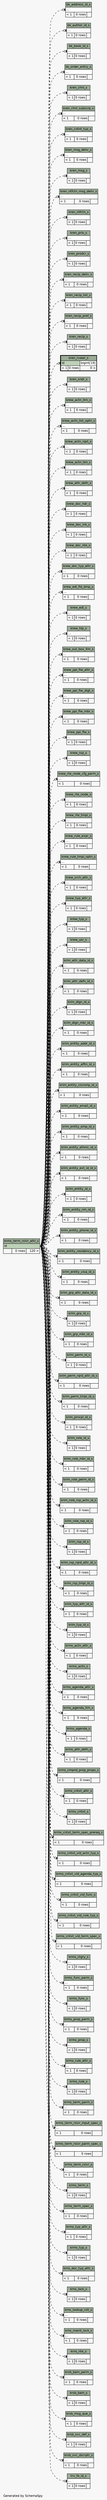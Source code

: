 // dot 2.28.0 on Mac OS X 10.7.2
// SchemaSpy rev 590
digraph "impliedTwoDegreesRelationshipsDiagram" {
  graph [
    rankdir="RL"
    bgcolor="#f7f7f7"
    label="\nGenerated by SchemaSpy"
    labeljust="l"
    nodesep="0.18"
    ranksep="0.46"
    fontname="Helvetica"
    fontsize="11"
  ];
  node [
    fontname="Helvetica"
    fontsize="11"
    shape="plaintext"
  ];
  edge [
    arrowsize="0.8"
  ];
  "bk_address_id_s":"elipses":w -> "krms_term_rslvr_attr_s":"id":e [arrowhead=none dir=back arrowtail=teeodot style=dashed];
  "bk_author_id_s":"elipses":w -> "krms_term_rslvr_attr_s":"id":e [arrowhead=none dir=back arrowtail=teeodot style=dashed];
  "bk_book_id_s":"elipses":w -> "krms_term_rslvr_attr_s":"id":e [arrowhead=none dir=back arrowtail=teeodot style=dashed];
  "bk_order_entry_s":"elipses":w -> "krms_term_rslvr_attr_s":"id":e [arrowhead=none dir=back arrowtail=teeodot style=dashed];
  "kren_chnl_s":"elipses":w -> "krms_term_rslvr_attr_s":"id":e [arrowhead=none dir=back arrowtail=teeodot style=dashed];
  "kren_chnl_subscrp_s":"elipses":w -> "krms_term_rslvr_attr_s":"id":e [arrowhead=none dir=back arrowtail=teeodot style=dashed];
  "kren_cntnt_typ_s":"elipses":w -> "krms_term_rslvr_attr_s":"id":e [arrowhead=none dir=back arrowtail=teeodot style=dashed];
  "kren_msg_deliv_s":"elipses":w -> "krms_term_rslvr_attr_s":"id":e [arrowhead=none dir=back arrowtail=teeodot style=dashed];
  "kren_msg_s":"elipses":w -> "krms_term_rslvr_attr_s":"id":e [arrowhead=none dir=back arrowtail=teeodot style=dashed];
  "kren_ntfctn_msg_deliv_s":"elipses":w -> "krms_term_rslvr_attr_s":"id":e [arrowhead=none dir=back arrowtail=teeodot style=dashed];
  "kren_ntfctn_s":"elipses":w -> "krms_term_rslvr_attr_s":"id":e [arrowhead=none dir=back arrowtail=teeodot style=dashed];
  "kren_prio_s":"elipses":w -> "krms_term_rslvr_attr_s":"id":e [arrowhead=none dir=back arrowtail=teeodot style=dashed];
  "kren_prodcr_s":"elipses":w -> "krms_term_rslvr_attr_s":"id":e [arrowhead=none dir=back arrowtail=teeodot style=dashed];
  "kren_recip_deliv_s":"elipses":w -> "krms_term_rslvr_attr_s":"id":e [arrowhead=none dir=back arrowtail=teeodot style=dashed];
  "kren_recip_list_s":"elipses":w -> "krms_term_rslvr_attr_s":"id":e [arrowhead=none dir=back arrowtail=teeodot style=dashed];
  "kren_recip_pref_s":"elipses":w -> "krms_term_rslvr_attr_s":"id":e [arrowhead=none dir=back arrowtail=teeodot style=dashed];
  "kren_recip_s":"elipses":w -> "krms_term_rslvr_attr_s":"id":e [arrowhead=none dir=back arrowtail=teeodot style=dashed];
  "kren_rvwer_s":"id":w -> "krms_term_rslvr_attr_s":"id":e [arrowhead=none dir=back arrowtail=teeodot style=dashed];
  "kren_sndr_s":"elipses":w -> "krms_term_rslvr_attr_s":"id":e [arrowhead=none dir=back arrowtail=teeodot style=dashed];
  "krew_actn_itm_s":"elipses":w -> "krms_term_rslvr_attr_s":"id":e [arrowhead=none dir=back arrowtail=teeodot style=dashed];
  "krew_actn_list_optn_s":"elipses":w -> "krms_term_rslvr_attr_s":"id":e [arrowhead=none dir=back arrowtail=teeodot style=dashed];
  "krew_actn_rqst_s":"elipses":w -> "krms_term_rslvr_attr_s":"id":e [arrowhead=none dir=back arrowtail=teeodot style=dashed];
  "krew_actn_tkn_s":"elipses":w -> "krms_term_rslvr_attr_s":"id":e [arrowhead=none dir=back arrowtail=teeodot style=dashed];
  "krew_attr_defn_s":"elipses":w -> "krms_term_rslvr_attr_s":"id":e [arrowhead=none dir=back arrowtail=teeodot style=dashed];
  "krew_doc_hdr_s":"elipses":w -> "krms_term_rslvr_attr_s":"id":e [arrowhead=none dir=back arrowtail=teeodot style=dashed];
  "krew_doc_lnk_s":"elipses":w -> "krms_term_rslvr_attr_s":"id":e [arrowhead=none dir=back arrowtail=teeodot style=dashed];
  "krew_doc_nte_s":"elipses":w -> "krms_term_rslvr_attr_s":"id":e [arrowhead=none dir=back arrowtail=teeodot style=dashed];
  "krew_doc_typ_attr_s":"elipses":w -> "krms_term_rslvr_attr_s":"id":e [arrowhead=none dir=back arrowtail=teeodot style=dashed];
  "krew_edl_fld_dmp_s":"elipses":w -> "krms_term_rslvr_attr_s":"id":e [arrowhead=none dir=back arrowtail=teeodot style=dashed];
  "krew_edl_s":"elipses":w -> "krms_term_rslvr_attr_s":"id":e [arrowhead=none dir=back arrowtail=teeodot style=dashed];
  "krew_hlp_s":"elipses":w -> "krms_term_rslvr_attr_s":"id":e [arrowhead=none dir=back arrowtail=teeodot style=dashed];
  "krew_out_box_itm_s":"elipses":w -> "krms_term_rslvr_attr_s":"id":e [arrowhead=none dir=back arrowtail=teeodot style=dashed];
  "krew_ppl_flw_attr_s":"elipses":w -> "krms_term_rslvr_attr_s":"id":e [arrowhead=none dir=back arrowtail=teeodot style=dashed];
  "krew_ppl_flw_dlgt_s":"elipses":w -> "krms_term_rslvr_attr_s":"id":e [arrowhead=none dir=back arrowtail=teeodot style=dashed];
  "krew_ppl_flw_mbr_s":"elipses":w -> "krms_term_rslvr_attr_s":"id":e [arrowhead=none dir=back arrowtail=teeodot style=dashed];
  "krew_ppl_flw_s":"elipses":w -> "krms_term_rslvr_attr_s":"id":e [arrowhead=none dir=back arrowtail=teeodot style=dashed];
  "krew_rsp_s":"elipses":w -> "krms_term_rslvr_attr_s":"id":e [arrowhead=none dir=back arrowtail=teeodot style=dashed];
  "krew_rte_node_cfg_parm_s":"elipses":w -> "krms_term_rslvr_attr_s":"id":e [arrowhead=none dir=back arrowtail=teeodot style=dashed];
  "krew_rte_node_s":"elipses":w -> "krms_term_rslvr_attr_s":"id":e [arrowhead=none dir=back arrowtail=teeodot style=dashed];
  "krew_rte_tmpl_s":"elipses":w -> "krms_term_rslvr_attr_s":"id":e [arrowhead=none dir=back arrowtail=teeodot style=dashed];
  "krew_rule_expr_s":"elipses":w -> "krms_term_rslvr_attr_s":"id":e [arrowhead=none dir=back arrowtail=teeodot style=dashed];
  "krew_rule_tmpl_optn_s":"elipses":w -> "krms_term_rslvr_attr_s":"id":e [arrowhead=none dir=back arrowtail=teeodot style=dashed];
  "krew_srch_attr_s":"elipses":w -> "krms_term_rslvr_attr_s":"id":e [arrowhead=none dir=back arrowtail=teeodot style=dashed];
  "krew_typ_attr_s":"elipses":w -> "krms_term_rslvr_attr_s":"id":e [arrowhead=none dir=back arrowtail=teeodot style=dashed];
  "krew_typ_s":"elipses":w -> "krms_term_rslvr_attr_s":"id":e [arrowhead=none dir=back arrowtail=teeodot style=dashed];
  "krew_usr_s":"elipses":w -> "krms_term_rslvr_attr_s":"id":e [arrowhead=none dir=back arrowtail=teeodot style=dashed];
  "krim_attr_data_id_s":"elipses":w -> "krms_term_rslvr_attr_s":"id":e [arrowhead=none dir=back arrowtail=teeodot style=dashed];
  "krim_attr_defn_id_s":"elipses":w -> "krms_term_rslvr_attr_s":"id":e [arrowhead=none dir=back arrowtail=teeodot style=dashed];
  "krim_dlgn_id_s":"elipses":w -> "krms_term_rslvr_attr_s":"id":e [arrowhead=none dir=back arrowtail=teeodot style=dashed];
  "krim_dlgn_mbr_id_s":"elipses":w -> "krms_term_rslvr_attr_s":"id":e [arrowhead=none dir=back arrowtail=teeodot style=dashed];
  "krim_entity_addr_id_s":"elipses":w -> "krms_term_rslvr_attr_s":"id":e [arrowhead=none dir=back arrowtail=teeodot style=dashed];
  "krim_entity_afltn_id_s":"elipses":w -> "krms_term_rslvr_attr_s":"id":e [arrowhead=none dir=back arrowtail=teeodot style=dashed];
  "krim_entity_ctznshp_id_s":"elipses":w -> "krms_term_rslvr_attr_s":"id":e [arrowhead=none dir=back arrowtail=teeodot style=dashed];
  "krim_entity_email_id_s":"elipses":w -> "krms_term_rslvr_attr_s":"id":e [arrowhead=none dir=back arrowtail=teeodot style=dashed];
  "krim_entity_emp_id_s":"elipses":w -> "krms_term_rslvr_attr_s":"id":e [arrowhead=none dir=back arrowtail=teeodot style=dashed];
  "krim_entity_ethnic_id_s":"elipses":w -> "krms_term_rslvr_attr_s":"id":e [arrowhead=none dir=back arrowtail=teeodot style=dashed];
  "krim_entity_ext_id_id_s":"elipses":w -> "krms_term_rslvr_attr_s":"id":e [arrowhead=none dir=back arrowtail=teeodot style=dashed];
  "krim_entity_id_s":"elipses":w -> "krms_term_rslvr_attr_s":"id":e [arrowhead=none dir=back arrowtail=teeodot style=dashed];
  "krim_entity_nm_id_s":"elipses":w -> "krms_term_rslvr_attr_s":"id":e [arrowhead=none dir=back arrowtail=teeodot style=dashed];
  "krim_entity_phone_id_s":"elipses":w -> "krms_term_rslvr_attr_s":"id":e [arrowhead=none dir=back arrowtail=teeodot style=dashed];
  "krim_entity_residency_id_s":"elipses":w -> "krms_term_rslvr_attr_s":"id":e [arrowhead=none dir=back arrowtail=teeodot style=dashed];
  "krim_entity_visa_id_s":"elipses":w -> "krms_term_rslvr_attr_s":"id":e [arrowhead=none dir=back arrowtail=teeodot style=dashed];
  "krim_grp_attr_data_id_s":"elipses":w -> "krms_term_rslvr_attr_s":"id":e [arrowhead=none dir=back arrowtail=teeodot style=dashed];
  "krim_grp_id_s":"elipses":w -> "krms_term_rslvr_attr_s":"id":e [arrowhead=none dir=back arrowtail=teeodot style=dashed];
  "krim_grp_mbr_id_s":"elipses":w -> "krms_term_rslvr_attr_s":"id":e [arrowhead=none dir=back arrowtail=teeodot style=dashed];
  "krim_perm_id_s":"elipses":w -> "krms_term_rslvr_attr_s":"id":e [arrowhead=none dir=back arrowtail=teeodot style=dashed];
  "krim_perm_rqrd_attr_id_s":"elipses":w -> "krms_term_rslvr_attr_s":"id":e [arrowhead=none dir=back arrowtail=teeodot style=dashed];
  "krim_perm_tmpl_id_s":"elipses":w -> "krms_term_rslvr_attr_s":"id":e [arrowhead=none dir=back arrowtail=teeodot style=dashed];
  "krim_prncpl_id_s":"elipses":w -> "krms_term_rslvr_attr_s":"id":e [arrowhead=none dir=back arrowtail=teeodot style=dashed];
  "krim_role_id_s":"elipses":w -> "krms_term_rslvr_attr_s":"id":e [arrowhead=none dir=back arrowtail=teeodot style=dashed];
  "krim_role_mbr_id_s":"elipses":w -> "krms_term_rslvr_attr_s":"id":e [arrowhead=none dir=back arrowtail=teeodot style=dashed];
  "krim_role_perm_id_s":"elipses":w -> "krms_term_rslvr_attr_s":"id":e [arrowhead=none dir=back arrowtail=teeodot style=dashed];
  "krim_role_rsp_actn_id_s":"elipses":w -> "krms_term_rslvr_attr_s":"id":e [arrowhead=none dir=back arrowtail=teeodot style=dashed];
  "krim_role_rsp_id_s":"elipses":w -> "krms_term_rslvr_attr_s":"id":e [arrowhead=none dir=back arrowtail=teeodot style=dashed];
  "krim_rsp_id_s":"elipses":w -> "krms_term_rslvr_attr_s":"id":e [arrowhead=none dir=back arrowtail=teeodot style=dashed];
  "krim_rsp_rqrd_attr_id_s":"elipses":w -> "krms_term_rslvr_attr_s":"id":e [arrowhead=none dir=back arrowtail=teeodot style=dashed];
  "krim_rsp_tmpl_id_s":"elipses":w -> "krms_term_rslvr_attr_s":"id":e [arrowhead=none dir=back arrowtail=teeodot style=dashed];
  "krim_typ_attr_id_s":"elipses":w -> "krms_term_rslvr_attr_s":"id":e [arrowhead=none dir=back arrowtail=teeodot style=dashed];
  "krim_typ_id_s":"elipses":w -> "krms_term_rslvr_attr_s":"id":e [arrowhead=none dir=back arrowtail=teeodot style=dashed];
  "krms_actn_attr_s":"elipses":w -> "krms_term_rslvr_attr_s":"id":e [arrowhead=none dir=back arrowtail=teeodot style=dashed];
  "krms_actn_s":"elipses":w -> "krms_term_rslvr_attr_s":"id":e [arrowhead=none dir=back arrowtail=teeodot style=dashed];
  "krms_agenda_attr_s":"elipses":w -> "krms_term_rslvr_attr_s":"id":e [arrowhead=none dir=back arrowtail=teeodot style=dashed];
  "krms_agenda_itm_s":"elipses":w -> "krms_term_rslvr_attr_s":"id":e [arrowhead=none dir=back arrowtail=teeodot style=dashed];
  "krms_agenda_s":"elipses":w -> "krms_term_rslvr_attr_s":"id":e [arrowhead=none dir=back arrowtail=teeodot style=dashed];
  "krms_attr_defn_s":"elipses":w -> "krms_term_rslvr_attr_s":"id":e [arrowhead=none dir=back arrowtail=teeodot style=dashed];
  "krms_cmpnd_prop_props_s":"elipses":w -> "krms_term_rslvr_attr_s":"id":e [arrowhead=none dir=back arrowtail=teeodot style=dashed];
  "krms_cntxt_attr_s":"elipses":w -> "krms_term_rslvr_attr_s":"id":e [arrowhead=none dir=back arrowtail=teeodot style=dashed];
  "krms_cntxt_s":"elipses":w -> "krms_term_rslvr_attr_s":"id":e [arrowhead=none dir=back arrowtail=teeodot style=dashed];
  "krms_cntxt_term_spec_prereq_s":"elipses":w -> "krms_term_rslvr_attr_s":"id":e [arrowhead=none dir=back arrowtail=teeodot style=dashed];
  "krms_cntxt_vld_actn_typ_s":"elipses":w -> "krms_term_rslvr_attr_s":"id":e [arrowhead=none dir=back arrowtail=teeodot style=dashed];
  "krms_cntxt_vld_agenda_typ_s":"elipses":w -> "krms_term_rslvr_attr_s":"id":e [arrowhead=none dir=back arrowtail=teeodot style=dashed];
  "krms_cntxt_vld_func_s":"elipses":w -> "krms_term_rslvr_attr_s":"id":e [arrowhead=none dir=back arrowtail=teeodot style=dashed];
  "krms_cntxt_vld_rule_typ_s":"elipses":w -> "krms_term_rslvr_attr_s":"id":e [arrowhead=none dir=back arrowtail=teeodot style=dashed];
  "krms_cntxt_vld_term_spec_s":"elipses":w -> "krms_term_rslvr_attr_s":"id":e [arrowhead=none dir=back arrowtail=teeodot style=dashed];
  "krms_ctgry_s":"elipses":w -> "krms_term_rslvr_attr_s":"id":e [arrowhead=none dir=back arrowtail=teeodot style=dashed];
  "krms_func_parm_s":"elipses":w -> "krms_term_rslvr_attr_s":"id":e [arrowhead=none dir=back arrowtail=teeodot style=dashed];
  "krms_func_s":"elipses":w -> "krms_term_rslvr_attr_s":"id":e [arrowhead=none dir=back arrowtail=teeodot style=dashed];
  "krms_prop_parm_s":"elipses":w -> "krms_term_rslvr_attr_s":"id":e [arrowhead=none dir=back arrowtail=teeodot style=dashed];
  "krms_prop_s":"elipses":w -> "krms_term_rslvr_attr_s":"id":e [arrowhead=none dir=back arrowtail=teeodot style=dashed];
  "krms_rule_attr_s":"elipses":w -> "krms_term_rslvr_attr_s":"id":e [arrowhead=none dir=back arrowtail=teeodot style=dashed];
  "krms_rule_s":"elipses":w -> "krms_term_rslvr_attr_s":"id":e [arrowhead=none dir=back arrowtail=teeodot style=dashed];
  "krms_term_parm_s":"elipses":w -> "krms_term_rslvr_attr_s":"id":e [arrowhead=none dir=back arrowtail=teeodot style=dashed];
  "krms_term_rslvr_input_spec_s":"elipses":w -> "krms_term_rslvr_attr_s":"id":e [arrowhead=none dir=back arrowtail=teeodot style=dashed];
  "krms_term_rslvr_parm_spec_s":"elipses":w -> "krms_term_rslvr_attr_s":"id":e [arrowhead=none dir=back arrowtail=teeodot style=dashed];
  "krms_term_rslvr_s":"elipses":w -> "krms_term_rslvr_attr_s":"id":e [arrowhead=none dir=back arrowtail=teeodot style=dashed];
  "krms_term_s":"elipses":w -> "krms_term_rslvr_attr_s":"id":e [arrowhead=none dir=back arrowtail=teeodot style=dashed];
  "krms_term_spec_s":"elipses":w -> "krms_term_rslvr_attr_s":"id":e [arrowhead=none dir=back arrowtail=teeodot style=dashed];
  "krms_typ_attr_s":"elipses":w -> "krms_term_rslvr_attr_s":"id":e [arrowhead=none dir=back arrowtail=teeodot style=dashed];
  "krms_typ_s":"elipses":w -> "krms_term_rslvr_attr_s":"id":e [arrowhead=none dir=back arrowtail=teeodot style=dashed];
  "krns_doc_typ_attr_s":"elipses":w -> "krms_term_rslvr_attr_s":"id":e [arrowhead=none dir=back arrowtail=teeodot style=dashed];
  "krns_lock_s":"elipses":w -> "krms_term_rslvr_attr_s":"id":e [arrowhead=none dir=back arrowtail=teeodot style=dashed];
  "krns_lookup_rslt_s":"elipses":w -> "krms_term_rslvr_attr_s":"id":e [arrowhead=none dir=back arrowtail=teeodot style=dashed];
  "krns_maint_lock_s":"elipses":w -> "krms_term_rslvr_attr_s":"id":e [arrowhead=none dir=back arrowtail=teeodot style=dashed];
  "krns_nte_s":"elipses":w -> "krms_term_rslvr_attr_s":"id":e [arrowhead=none dir=back arrowtail=teeodot style=dashed];
  "krsb_bam_parm_s":"elipses":w -> "krms_term_rslvr_attr_s":"id":e [arrowhead=none dir=back arrowtail=teeodot style=dashed];
  "krsb_bam_s":"elipses":w -> "krms_term_rslvr_attr_s":"id":e [arrowhead=none dir=back arrowtail=teeodot style=dashed];
  "krsb_msg_que_s":"elipses":w -> "krms_term_rslvr_attr_s":"id":e [arrowhead=none dir=back arrowtail=teeodot style=dashed];
  "krsb_svc_def_s":"elipses":w -> "krms_term_rslvr_attr_s":"id":e [arrowhead=none dir=back arrowtail=teeodot style=dashed];
  "krsb_svc_dscrptr_s":"elipses":w -> "krms_term_rslvr_attr_s":"id":e [arrowhead=none dir=back arrowtail=teeodot style=dashed];
  "trv_fo_id_s":"elipses":w -> "krms_term_rslvr_attr_s":"id":e [arrowhead=none dir=back arrowtail=teeodot style=dashed];
  "bk_address_id_s" [
    label=<
    <TABLE BORDER="0" CELLBORDER="1" CELLSPACING="0" BGCOLOR="#ffffff">
      <TR><TD COLSPAN="3" BGCOLOR="#9bab96" ALIGN="CENTER">bk_address_id_s</TD></TR>
      <TR><TD PORT="elipses" COLSPAN="3" ALIGN="LEFT">...</TD></TR>
      <TR><TD ALIGN="LEFT" BGCOLOR="#f7f7f7">&lt; 1</TD><TD ALIGN="RIGHT" BGCOLOR="#f7f7f7">0 rows</TD><TD ALIGN="RIGHT" BGCOLOR="#f7f7f7">  </TD></TR>
    </TABLE>>
    URL="bk_address_id_s.html"
    tooltip="bk_address_id_s"
  ];
  "bk_author_id_s" [
    label=<
    <TABLE BORDER="0" CELLBORDER="1" CELLSPACING="0" BGCOLOR="#ffffff">
      <TR><TD COLSPAN="3" BGCOLOR="#9bab96" ALIGN="CENTER">bk_author_id_s</TD></TR>
      <TR><TD PORT="elipses" COLSPAN="3" ALIGN="LEFT">...</TD></TR>
      <TR><TD ALIGN="LEFT" BGCOLOR="#f7f7f7">&lt; 1</TD><TD ALIGN="RIGHT" BGCOLOR="#f7f7f7">0 rows</TD><TD ALIGN="RIGHT" BGCOLOR="#f7f7f7">  </TD></TR>
    </TABLE>>
    URL="bk_author_id_s.html"
    tooltip="bk_author_id_s"
  ];
  "bk_book_id_s" [
    label=<
    <TABLE BORDER="0" CELLBORDER="1" CELLSPACING="0" BGCOLOR="#ffffff">
      <TR><TD COLSPAN="3" BGCOLOR="#9bab96" ALIGN="CENTER">bk_book_id_s</TD></TR>
      <TR><TD PORT="elipses" COLSPAN="3" ALIGN="LEFT">...</TD></TR>
      <TR><TD ALIGN="LEFT" BGCOLOR="#f7f7f7">&lt; 1</TD><TD ALIGN="RIGHT" BGCOLOR="#f7f7f7">0 rows</TD><TD ALIGN="RIGHT" BGCOLOR="#f7f7f7">  </TD></TR>
    </TABLE>>
    URL="bk_book_id_s.html"
    tooltip="bk_book_id_s"
  ];
  "bk_order_entry_s" [
    label=<
    <TABLE BORDER="0" CELLBORDER="1" CELLSPACING="0" BGCOLOR="#ffffff">
      <TR><TD COLSPAN="3" BGCOLOR="#9bab96" ALIGN="CENTER">bk_order_entry_s</TD></TR>
      <TR><TD PORT="elipses" COLSPAN="3" ALIGN="LEFT">...</TD></TR>
      <TR><TD ALIGN="LEFT" BGCOLOR="#f7f7f7">&lt; 1</TD><TD ALIGN="RIGHT" BGCOLOR="#f7f7f7">0 rows</TD><TD ALIGN="RIGHT" BGCOLOR="#f7f7f7">  </TD></TR>
    </TABLE>>
    URL="bk_order_entry_s.html"
    tooltip="bk_order_entry_s"
  ];
  "kren_chnl_s" [
    label=<
    <TABLE BORDER="0" CELLBORDER="1" CELLSPACING="0" BGCOLOR="#ffffff">
      <TR><TD COLSPAN="3" BGCOLOR="#9bab96" ALIGN="CENTER">kren_chnl_s</TD></TR>
      <TR><TD PORT="elipses" COLSPAN="3" ALIGN="LEFT">...</TD></TR>
      <TR><TD ALIGN="LEFT" BGCOLOR="#f7f7f7">&lt; 1</TD><TD ALIGN="RIGHT" BGCOLOR="#f7f7f7">0 rows</TD><TD ALIGN="RIGHT" BGCOLOR="#f7f7f7">  </TD></TR>
    </TABLE>>
    URL="kren_chnl_s.html"
    tooltip="kren_chnl_s"
  ];
  "kren_chnl_subscrp_s" [
    label=<
    <TABLE BORDER="0" CELLBORDER="1" CELLSPACING="0" BGCOLOR="#ffffff">
      <TR><TD COLSPAN="3" BGCOLOR="#9bab96" ALIGN="CENTER">kren_chnl_subscrp_s</TD></TR>
      <TR><TD PORT="elipses" COLSPAN="3" ALIGN="LEFT">...</TD></TR>
      <TR><TD ALIGN="LEFT" BGCOLOR="#f7f7f7">&lt; 1</TD><TD ALIGN="RIGHT" BGCOLOR="#f7f7f7">0 rows</TD><TD ALIGN="RIGHT" BGCOLOR="#f7f7f7">  </TD></TR>
    </TABLE>>
    URL="kren_chnl_subscrp_s.html"
    tooltip="kren_chnl_subscrp_s"
  ];
  "kren_cntnt_typ_s" [
    label=<
    <TABLE BORDER="0" CELLBORDER="1" CELLSPACING="0" BGCOLOR="#ffffff">
      <TR><TD COLSPAN="3" BGCOLOR="#9bab96" ALIGN="CENTER">kren_cntnt_typ_s</TD></TR>
      <TR><TD PORT="elipses" COLSPAN="3" ALIGN="LEFT">...</TD></TR>
      <TR><TD ALIGN="LEFT" BGCOLOR="#f7f7f7">&lt; 1</TD><TD ALIGN="RIGHT" BGCOLOR="#f7f7f7">0 rows</TD><TD ALIGN="RIGHT" BGCOLOR="#f7f7f7">  </TD></TR>
    </TABLE>>
    URL="kren_cntnt_typ_s.html"
    tooltip="kren_cntnt_typ_s"
  ];
  "kren_msg_deliv_s" [
    label=<
    <TABLE BORDER="0" CELLBORDER="1" CELLSPACING="0" BGCOLOR="#ffffff">
      <TR><TD COLSPAN="3" BGCOLOR="#9bab96" ALIGN="CENTER">kren_msg_deliv_s</TD></TR>
      <TR><TD PORT="elipses" COLSPAN="3" ALIGN="LEFT">...</TD></TR>
      <TR><TD ALIGN="LEFT" BGCOLOR="#f7f7f7">&lt; 1</TD><TD ALIGN="RIGHT" BGCOLOR="#f7f7f7">0 rows</TD><TD ALIGN="RIGHT" BGCOLOR="#f7f7f7">  </TD></TR>
    </TABLE>>
    URL="kren_msg_deliv_s.html"
    tooltip="kren_msg_deliv_s"
  ];
  "kren_msg_s" [
    label=<
    <TABLE BORDER="0" CELLBORDER="1" CELLSPACING="0" BGCOLOR="#ffffff">
      <TR><TD COLSPAN="3" BGCOLOR="#9bab96" ALIGN="CENTER">kren_msg_s</TD></TR>
      <TR><TD PORT="elipses" COLSPAN="3" ALIGN="LEFT">...</TD></TR>
      <TR><TD ALIGN="LEFT" BGCOLOR="#f7f7f7">&lt; 1</TD><TD ALIGN="RIGHT" BGCOLOR="#f7f7f7">0 rows</TD><TD ALIGN="RIGHT" BGCOLOR="#f7f7f7">  </TD></TR>
    </TABLE>>
    URL="kren_msg_s.html"
    tooltip="kren_msg_s"
  ];
  "kren_ntfctn_msg_deliv_s" [
    label=<
    <TABLE BORDER="0" CELLBORDER="1" CELLSPACING="0" BGCOLOR="#ffffff">
      <TR><TD COLSPAN="3" BGCOLOR="#9bab96" ALIGN="CENTER">kren_ntfctn_msg_deliv_s</TD></TR>
      <TR><TD PORT="elipses" COLSPAN="3" ALIGN="LEFT">...</TD></TR>
      <TR><TD ALIGN="LEFT" BGCOLOR="#f7f7f7">&lt; 1</TD><TD ALIGN="RIGHT" BGCOLOR="#f7f7f7">0 rows</TD><TD ALIGN="RIGHT" BGCOLOR="#f7f7f7">  </TD></TR>
    </TABLE>>
    URL="kren_ntfctn_msg_deliv_s.html"
    tooltip="kren_ntfctn_msg_deliv_s"
  ];
  "kren_ntfctn_s" [
    label=<
    <TABLE BORDER="0" CELLBORDER="1" CELLSPACING="0" BGCOLOR="#ffffff">
      <TR><TD COLSPAN="3" BGCOLOR="#9bab96" ALIGN="CENTER">kren_ntfctn_s</TD></TR>
      <TR><TD PORT="elipses" COLSPAN="3" ALIGN="LEFT">...</TD></TR>
      <TR><TD ALIGN="LEFT" BGCOLOR="#f7f7f7">&lt; 1</TD><TD ALIGN="RIGHT" BGCOLOR="#f7f7f7">0 rows</TD><TD ALIGN="RIGHT" BGCOLOR="#f7f7f7">  </TD></TR>
    </TABLE>>
    URL="kren_ntfctn_s.html"
    tooltip="kren_ntfctn_s"
  ];
  "kren_prio_s" [
    label=<
    <TABLE BORDER="0" CELLBORDER="1" CELLSPACING="0" BGCOLOR="#ffffff">
      <TR><TD COLSPAN="3" BGCOLOR="#9bab96" ALIGN="CENTER">kren_prio_s</TD></TR>
      <TR><TD PORT="elipses" COLSPAN="3" ALIGN="LEFT">...</TD></TR>
      <TR><TD ALIGN="LEFT" BGCOLOR="#f7f7f7">&lt; 1</TD><TD ALIGN="RIGHT" BGCOLOR="#f7f7f7">0 rows</TD><TD ALIGN="RIGHT" BGCOLOR="#f7f7f7">  </TD></TR>
    </TABLE>>
    URL="kren_prio_s.html"
    tooltip="kren_prio_s"
  ];
  "kren_prodcr_s" [
    label=<
    <TABLE BORDER="0" CELLBORDER="1" CELLSPACING="0" BGCOLOR="#ffffff">
      <TR><TD COLSPAN="3" BGCOLOR="#9bab96" ALIGN="CENTER">kren_prodcr_s</TD></TR>
      <TR><TD PORT="elipses" COLSPAN="3" ALIGN="LEFT">...</TD></TR>
      <TR><TD ALIGN="LEFT" BGCOLOR="#f7f7f7">&lt; 1</TD><TD ALIGN="RIGHT" BGCOLOR="#f7f7f7">0 rows</TD><TD ALIGN="RIGHT" BGCOLOR="#f7f7f7">  </TD></TR>
    </TABLE>>
    URL="kren_prodcr_s.html"
    tooltip="kren_prodcr_s"
  ];
  "kren_recip_deliv_s" [
    label=<
    <TABLE BORDER="0" CELLBORDER="1" CELLSPACING="0" BGCOLOR="#ffffff">
      <TR><TD COLSPAN="3" BGCOLOR="#9bab96" ALIGN="CENTER">kren_recip_deliv_s</TD></TR>
      <TR><TD PORT="elipses" COLSPAN="3" ALIGN="LEFT">...</TD></TR>
      <TR><TD ALIGN="LEFT" BGCOLOR="#f7f7f7">&lt; 1</TD><TD ALIGN="RIGHT" BGCOLOR="#f7f7f7">0 rows</TD><TD ALIGN="RIGHT" BGCOLOR="#f7f7f7">  </TD></TR>
    </TABLE>>
    URL="kren_recip_deliv_s.html"
    tooltip="kren_recip_deliv_s"
  ];
  "kren_recip_list_s" [
    label=<
    <TABLE BORDER="0" CELLBORDER="1" CELLSPACING="0" BGCOLOR="#ffffff">
      <TR><TD COLSPAN="3" BGCOLOR="#9bab96" ALIGN="CENTER">kren_recip_list_s</TD></TR>
      <TR><TD PORT="elipses" COLSPAN="3" ALIGN="LEFT">...</TD></TR>
      <TR><TD ALIGN="LEFT" BGCOLOR="#f7f7f7">&lt; 1</TD><TD ALIGN="RIGHT" BGCOLOR="#f7f7f7">0 rows</TD><TD ALIGN="RIGHT" BGCOLOR="#f7f7f7">  </TD></TR>
    </TABLE>>
    URL="kren_recip_list_s.html"
    tooltip="kren_recip_list_s"
  ];
  "kren_recip_pref_s" [
    label=<
    <TABLE BORDER="0" CELLBORDER="1" CELLSPACING="0" BGCOLOR="#ffffff">
      <TR><TD COLSPAN="3" BGCOLOR="#9bab96" ALIGN="CENTER">kren_recip_pref_s</TD></TR>
      <TR><TD PORT="elipses" COLSPAN="3" ALIGN="LEFT">...</TD></TR>
      <TR><TD ALIGN="LEFT" BGCOLOR="#f7f7f7">&lt; 1</TD><TD ALIGN="RIGHT" BGCOLOR="#f7f7f7">0 rows</TD><TD ALIGN="RIGHT" BGCOLOR="#f7f7f7">  </TD></TR>
    </TABLE>>
    URL="kren_recip_pref_s.html"
    tooltip="kren_recip_pref_s"
  ];
  "kren_recip_s" [
    label=<
    <TABLE BORDER="0" CELLBORDER="1" CELLSPACING="0" BGCOLOR="#ffffff">
      <TR><TD COLSPAN="3" BGCOLOR="#9bab96" ALIGN="CENTER">kren_recip_s</TD></TR>
      <TR><TD PORT="elipses" COLSPAN="3" ALIGN="LEFT">...</TD></TR>
      <TR><TD ALIGN="LEFT" BGCOLOR="#f7f7f7">&lt; 1</TD><TD ALIGN="RIGHT" BGCOLOR="#f7f7f7">0 rows</TD><TD ALIGN="RIGHT" BGCOLOR="#f7f7f7">  </TD></TR>
    </TABLE>>
    URL="kren_recip_s.html"
    tooltip="kren_recip_s"
  ];
  "kren_rvwer_s" [
    label=<
    <TABLE BORDER="2" CELLBORDER="1" CELLSPACING="0" BGCOLOR="#ffffff">
      <TR><TD COLSPAN="3" BGCOLOR="#9bab96" ALIGN="CENTER">kren_rvwer_s</TD></TR>
      <TR><TD PORT="id" COLSPAN="2" BGCOLOR="#bed1b8" ALIGN="LEFT">id</TD><TD PORT="id.type" ALIGN="LEFT">bigint[19]</TD></TR>
      <TR><TD ALIGN="LEFT" BGCOLOR="#f7f7f7">&lt; 1</TD><TD ALIGN="RIGHT" BGCOLOR="#f7f7f7">0 rows</TD><TD ALIGN="RIGHT" BGCOLOR="#f7f7f7">0 &gt;</TD></TR>
    </TABLE>>
    URL="kren_rvwer_s.html"
    tooltip="kren_rvwer_s"
  ];
  "kren_sndr_s" [
    label=<
    <TABLE BORDER="0" CELLBORDER="1" CELLSPACING="0" BGCOLOR="#ffffff">
      <TR><TD COLSPAN="3" BGCOLOR="#9bab96" ALIGN="CENTER">kren_sndr_s</TD></TR>
      <TR><TD PORT="elipses" COLSPAN="3" ALIGN="LEFT">...</TD></TR>
      <TR><TD ALIGN="LEFT" BGCOLOR="#f7f7f7">&lt; 1</TD><TD ALIGN="RIGHT" BGCOLOR="#f7f7f7">0 rows</TD><TD ALIGN="RIGHT" BGCOLOR="#f7f7f7">  </TD></TR>
    </TABLE>>
    URL="kren_sndr_s.html"
    tooltip="kren_sndr_s"
  ];
  "krew_actn_itm_s" [
    label=<
    <TABLE BORDER="0" CELLBORDER="1" CELLSPACING="0" BGCOLOR="#ffffff">
      <TR><TD COLSPAN="3" BGCOLOR="#9bab96" ALIGN="CENTER">krew_actn_itm_s</TD></TR>
      <TR><TD PORT="elipses" COLSPAN="3" ALIGN="LEFT">...</TD></TR>
      <TR><TD ALIGN="LEFT" BGCOLOR="#f7f7f7">&lt; 1</TD><TD ALIGN="RIGHT" BGCOLOR="#f7f7f7">0 rows</TD><TD ALIGN="RIGHT" BGCOLOR="#f7f7f7">  </TD></TR>
    </TABLE>>
    URL="krew_actn_itm_s.html"
    tooltip="krew_actn_itm_s"
  ];
  "krew_actn_list_optn_s" [
    label=<
    <TABLE BORDER="0" CELLBORDER="1" CELLSPACING="0" BGCOLOR="#ffffff">
      <TR><TD COLSPAN="3" BGCOLOR="#9bab96" ALIGN="CENTER">krew_actn_list_optn_s</TD></TR>
      <TR><TD PORT="elipses" COLSPAN="3" ALIGN="LEFT">...</TD></TR>
      <TR><TD ALIGN="LEFT" BGCOLOR="#f7f7f7">&lt; 1</TD><TD ALIGN="RIGHT" BGCOLOR="#f7f7f7">0 rows</TD><TD ALIGN="RIGHT" BGCOLOR="#f7f7f7">  </TD></TR>
    </TABLE>>
    URL="krew_actn_list_optn_s.html"
    tooltip="krew_actn_list_optn_s"
  ];
  "krew_actn_rqst_s" [
    label=<
    <TABLE BORDER="0" CELLBORDER="1" CELLSPACING="0" BGCOLOR="#ffffff">
      <TR><TD COLSPAN="3" BGCOLOR="#9bab96" ALIGN="CENTER">krew_actn_rqst_s</TD></TR>
      <TR><TD PORT="elipses" COLSPAN="3" ALIGN="LEFT">...</TD></TR>
      <TR><TD ALIGN="LEFT" BGCOLOR="#f7f7f7">&lt; 1</TD><TD ALIGN="RIGHT" BGCOLOR="#f7f7f7">0 rows</TD><TD ALIGN="RIGHT" BGCOLOR="#f7f7f7">  </TD></TR>
    </TABLE>>
    URL="krew_actn_rqst_s.html"
    tooltip="krew_actn_rqst_s"
  ];
  "krew_actn_tkn_s" [
    label=<
    <TABLE BORDER="0" CELLBORDER="1" CELLSPACING="0" BGCOLOR="#ffffff">
      <TR><TD COLSPAN="3" BGCOLOR="#9bab96" ALIGN="CENTER">krew_actn_tkn_s</TD></TR>
      <TR><TD PORT="elipses" COLSPAN="3" ALIGN="LEFT">...</TD></TR>
      <TR><TD ALIGN="LEFT" BGCOLOR="#f7f7f7">&lt; 1</TD><TD ALIGN="RIGHT" BGCOLOR="#f7f7f7">0 rows</TD><TD ALIGN="RIGHT" BGCOLOR="#f7f7f7">  </TD></TR>
    </TABLE>>
    URL="krew_actn_tkn_s.html"
    tooltip="krew_actn_tkn_s"
  ];
  "krew_attr_defn_s" [
    label=<
    <TABLE BORDER="0" CELLBORDER="1" CELLSPACING="0" BGCOLOR="#ffffff">
      <TR><TD COLSPAN="3" BGCOLOR="#9bab96" ALIGN="CENTER">krew_attr_defn_s</TD></TR>
      <TR><TD PORT="elipses" COLSPAN="3" ALIGN="LEFT">...</TD></TR>
      <TR><TD ALIGN="LEFT" BGCOLOR="#f7f7f7">&lt; 1</TD><TD ALIGN="RIGHT" BGCOLOR="#f7f7f7">0 rows</TD><TD ALIGN="RIGHT" BGCOLOR="#f7f7f7">  </TD></TR>
    </TABLE>>
    URL="krew_attr_defn_s.html"
    tooltip="krew_attr_defn_s"
  ];
  "krew_doc_hdr_s" [
    label=<
    <TABLE BORDER="0" CELLBORDER="1" CELLSPACING="0" BGCOLOR="#ffffff">
      <TR><TD COLSPAN="3" BGCOLOR="#9bab96" ALIGN="CENTER">krew_doc_hdr_s</TD></TR>
      <TR><TD PORT="elipses" COLSPAN="3" ALIGN="LEFT">...</TD></TR>
      <TR><TD ALIGN="LEFT" BGCOLOR="#f7f7f7">&lt; 1</TD><TD ALIGN="RIGHT" BGCOLOR="#f7f7f7">0 rows</TD><TD ALIGN="RIGHT" BGCOLOR="#f7f7f7">  </TD></TR>
    </TABLE>>
    URL="krew_doc_hdr_s.html"
    tooltip="krew_doc_hdr_s"
  ];
  "krew_doc_lnk_s" [
    label=<
    <TABLE BORDER="0" CELLBORDER="1" CELLSPACING="0" BGCOLOR="#ffffff">
      <TR><TD COLSPAN="3" BGCOLOR="#9bab96" ALIGN="CENTER">krew_doc_lnk_s</TD></TR>
      <TR><TD PORT="elipses" COLSPAN="3" ALIGN="LEFT">...</TD></TR>
      <TR><TD ALIGN="LEFT" BGCOLOR="#f7f7f7">&lt; 1</TD><TD ALIGN="RIGHT" BGCOLOR="#f7f7f7">0 rows</TD><TD ALIGN="RIGHT" BGCOLOR="#f7f7f7">  </TD></TR>
    </TABLE>>
    URL="krew_doc_lnk_s.html"
    tooltip="krew_doc_lnk_s"
  ];
  "krew_doc_nte_s" [
    label=<
    <TABLE BORDER="0" CELLBORDER="1" CELLSPACING="0" BGCOLOR="#ffffff">
      <TR><TD COLSPAN="3" BGCOLOR="#9bab96" ALIGN="CENTER">krew_doc_nte_s</TD></TR>
      <TR><TD PORT="elipses" COLSPAN="3" ALIGN="LEFT">...</TD></TR>
      <TR><TD ALIGN="LEFT" BGCOLOR="#f7f7f7">&lt; 1</TD><TD ALIGN="RIGHT" BGCOLOR="#f7f7f7">0 rows</TD><TD ALIGN="RIGHT" BGCOLOR="#f7f7f7">  </TD></TR>
    </TABLE>>
    URL="krew_doc_nte_s.html"
    tooltip="krew_doc_nte_s"
  ];
  "krew_doc_typ_attr_s" [
    label=<
    <TABLE BORDER="0" CELLBORDER="1" CELLSPACING="0" BGCOLOR="#ffffff">
      <TR><TD COLSPAN="3" BGCOLOR="#9bab96" ALIGN="CENTER">krew_doc_typ_attr_s</TD></TR>
      <TR><TD PORT="elipses" COLSPAN="3" ALIGN="LEFT">...</TD></TR>
      <TR><TD ALIGN="LEFT" BGCOLOR="#f7f7f7">&lt; 1</TD><TD ALIGN="RIGHT" BGCOLOR="#f7f7f7">0 rows</TD><TD ALIGN="RIGHT" BGCOLOR="#f7f7f7">  </TD></TR>
    </TABLE>>
    URL="krew_doc_typ_attr_s.html"
    tooltip="krew_doc_typ_attr_s"
  ];
  "krew_edl_fld_dmp_s" [
    label=<
    <TABLE BORDER="0" CELLBORDER="1" CELLSPACING="0" BGCOLOR="#ffffff">
      <TR><TD COLSPAN="3" BGCOLOR="#9bab96" ALIGN="CENTER">krew_edl_fld_dmp_s</TD></TR>
      <TR><TD PORT="elipses" COLSPAN="3" ALIGN="LEFT">...</TD></TR>
      <TR><TD ALIGN="LEFT" BGCOLOR="#f7f7f7">&lt; 1</TD><TD ALIGN="RIGHT" BGCOLOR="#f7f7f7">0 rows</TD><TD ALIGN="RIGHT" BGCOLOR="#f7f7f7">  </TD></TR>
    </TABLE>>
    URL="krew_edl_fld_dmp_s.html"
    tooltip="krew_edl_fld_dmp_s"
  ];
  "krew_edl_s" [
    label=<
    <TABLE BORDER="0" CELLBORDER="1" CELLSPACING="0" BGCOLOR="#ffffff">
      <TR><TD COLSPAN="3" BGCOLOR="#9bab96" ALIGN="CENTER">krew_edl_s</TD></TR>
      <TR><TD PORT="elipses" COLSPAN="3" ALIGN="LEFT">...</TD></TR>
      <TR><TD ALIGN="LEFT" BGCOLOR="#f7f7f7">&lt; 1</TD><TD ALIGN="RIGHT" BGCOLOR="#f7f7f7">0 rows</TD><TD ALIGN="RIGHT" BGCOLOR="#f7f7f7">  </TD></TR>
    </TABLE>>
    URL="krew_edl_s.html"
    tooltip="krew_edl_s"
  ];
  "krew_hlp_s" [
    label=<
    <TABLE BORDER="0" CELLBORDER="1" CELLSPACING="0" BGCOLOR="#ffffff">
      <TR><TD COLSPAN="3" BGCOLOR="#9bab96" ALIGN="CENTER">krew_hlp_s</TD></TR>
      <TR><TD PORT="elipses" COLSPAN="3" ALIGN="LEFT">...</TD></TR>
      <TR><TD ALIGN="LEFT" BGCOLOR="#f7f7f7">&lt; 1</TD><TD ALIGN="RIGHT" BGCOLOR="#f7f7f7">0 rows</TD><TD ALIGN="RIGHT" BGCOLOR="#f7f7f7">  </TD></TR>
    </TABLE>>
    URL="krew_hlp_s.html"
    tooltip="krew_hlp_s"
  ];
  "krew_out_box_itm_s" [
    label=<
    <TABLE BORDER="0" CELLBORDER="1" CELLSPACING="0" BGCOLOR="#ffffff">
      <TR><TD COLSPAN="3" BGCOLOR="#9bab96" ALIGN="CENTER">krew_out_box_itm_s</TD></TR>
      <TR><TD PORT="elipses" COLSPAN="3" ALIGN="LEFT">...</TD></TR>
      <TR><TD ALIGN="LEFT" BGCOLOR="#f7f7f7">&lt; 1</TD><TD ALIGN="RIGHT" BGCOLOR="#f7f7f7">0 rows</TD><TD ALIGN="RIGHT" BGCOLOR="#f7f7f7">  </TD></TR>
    </TABLE>>
    URL="krew_out_box_itm_s.html"
    tooltip="krew_out_box_itm_s"
  ];
  "krew_ppl_flw_attr_s" [
    label=<
    <TABLE BORDER="0" CELLBORDER="1" CELLSPACING="0" BGCOLOR="#ffffff">
      <TR><TD COLSPAN="3" BGCOLOR="#9bab96" ALIGN="CENTER">krew_ppl_flw_attr_s</TD></TR>
      <TR><TD PORT="elipses" COLSPAN="3" ALIGN="LEFT">...</TD></TR>
      <TR><TD ALIGN="LEFT" BGCOLOR="#f7f7f7">&lt; 1</TD><TD ALIGN="RIGHT" BGCOLOR="#f7f7f7">0 rows</TD><TD ALIGN="RIGHT" BGCOLOR="#f7f7f7">  </TD></TR>
    </TABLE>>
    URL="krew_ppl_flw_attr_s.html"
    tooltip="krew_ppl_flw_attr_s"
  ];
  "krew_ppl_flw_dlgt_s" [
    label=<
    <TABLE BORDER="0" CELLBORDER="1" CELLSPACING="0" BGCOLOR="#ffffff">
      <TR><TD COLSPAN="3" BGCOLOR="#9bab96" ALIGN="CENTER">krew_ppl_flw_dlgt_s</TD></TR>
      <TR><TD PORT="elipses" COLSPAN="3" ALIGN="LEFT">...</TD></TR>
      <TR><TD ALIGN="LEFT" BGCOLOR="#f7f7f7">&lt; 1</TD><TD ALIGN="RIGHT" BGCOLOR="#f7f7f7">0 rows</TD><TD ALIGN="RIGHT" BGCOLOR="#f7f7f7">  </TD></TR>
    </TABLE>>
    URL="krew_ppl_flw_dlgt_s.html"
    tooltip="krew_ppl_flw_dlgt_s"
  ];
  "krew_ppl_flw_mbr_s" [
    label=<
    <TABLE BORDER="0" CELLBORDER="1" CELLSPACING="0" BGCOLOR="#ffffff">
      <TR><TD COLSPAN="3" BGCOLOR="#9bab96" ALIGN="CENTER">krew_ppl_flw_mbr_s</TD></TR>
      <TR><TD PORT="elipses" COLSPAN="3" ALIGN="LEFT">...</TD></TR>
      <TR><TD ALIGN="LEFT" BGCOLOR="#f7f7f7">&lt; 1</TD><TD ALIGN="RIGHT" BGCOLOR="#f7f7f7">0 rows</TD><TD ALIGN="RIGHT" BGCOLOR="#f7f7f7">  </TD></TR>
    </TABLE>>
    URL="krew_ppl_flw_mbr_s.html"
    tooltip="krew_ppl_flw_mbr_s"
  ];
  "krew_ppl_flw_s" [
    label=<
    <TABLE BORDER="0" CELLBORDER="1" CELLSPACING="0" BGCOLOR="#ffffff">
      <TR><TD COLSPAN="3" BGCOLOR="#9bab96" ALIGN="CENTER">krew_ppl_flw_s</TD></TR>
      <TR><TD PORT="elipses" COLSPAN="3" ALIGN="LEFT">...</TD></TR>
      <TR><TD ALIGN="LEFT" BGCOLOR="#f7f7f7">&lt; 1</TD><TD ALIGN="RIGHT" BGCOLOR="#f7f7f7">0 rows</TD><TD ALIGN="RIGHT" BGCOLOR="#f7f7f7">  </TD></TR>
    </TABLE>>
    URL="krew_ppl_flw_s.html"
    tooltip="krew_ppl_flw_s"
  ];
  "krew_rsp_s" [
    label=<
    <TABLE BORDER="0" CELLBORDER="1" CELLSPACING="0" BGCOLOR="#ffffff">
      <TR><TD COLSPAN="3" BGCOLOR="#9bab96" ALIGN="CENTER">krew_rsp_s</TD></TR>
      <TR><TD PORT="elipses" COLSPAN="3" ALIGN="LEFT">...</TD></TR>
      <TR><TD ALIGN="LEFT" BGCOLOR="#f7f7f7">&lt; 1</TD><TD ALIGN="RIGHT" BGCOLOR="#f7f7f7">0 rows</TD><TD ALIGN="RIGHT" BGCOLOR="#f7f7f7">  </TD></TR>
    </TABLE>>
    URL="krew_rsp_s.html"
    tooltip="krew_rsp_s"
  ];
  "krew_rte_node_cfg_parm_s" [
    label=<
    <TABLE BORDER="0" CELLBORDER="1" CELLSPACING="0" BGCOLOR="#ffffff">
      <TR><TD COLSPAN="3" BGCOLOR="#9bab96" ALIGN="CENTER">krew_rte_node_cfg_parm_s</TD></TR>
      <TR><TD PORT="elipses" COLSPAN="3" ALIGN="LEFT">...</TD></TR>
      <TR><TD ALIGN="LEFT" BGCOLOR="#f7f7f7">&lt; 1</TD><TD ALIGN="RIGHT" BGCOLOR="#f7f7f7">0 rows</TD><TD ALIGN="RIGHT" BGCOLOR="#f7f7f7">  </TD></TR>
    </TABLE>>
    URL="krew_rte_node_cfg_parm_s.html"
    tooltip="krew_rte_node_cfg_parm_s"
  ];
  "krew_rte_node_s" [
    label=<
    <TABLE BORDER="0" CELLBORDER="1" CELLSPACING="0" BGCOLOR="#ffffff">
      <TR><TD COLSPAN="3" BGCOLOR="#9bab96" ALIGN="CENTER">krew_rte_node_s</TD></TR>
      <TR><TD PORT="elipses" COLSPAN="3" ALIGN="LEFT">...</TD></TR>
      <TR><TD ALIGN="LEFT" BGCOLOR="#f7f7f7">&lt; 1</TD><TD ALIGN="RIGHT" BGCOLOR="#f7f7f7">0 rows</TD><TD ALIGN="RIGHT" BGCOLOR="#f7f7f7">  </TD></TR>
    </TABLE>>
    URL="krew_rte_node_s.html"
    tooltip="krew_rte_node_s"
  ];
  "krew_rte_tmpl_s" [
    label=<
    <TABLE BORDER="0" CELLBORDER="1" CELLSPACING="0" BGCOLOR="#ffffff">
      <TR><TD COLSPAN="3" BGCOLOR="#9bab96" ALIGN="CENTER">krew_rte_tmpl_s</TD></TR>
      <TR><TD PORT="elipses" COLSPAN="3" ALIGN="LEFT">...</TD></TR>
      <TR><TD ALIGN="LEFT" BGCOLOR="#f7f7f7">&lt; 1</TD><TD ALIGN="RIGHT" BGCOLOR="#f7f7f7">0 rows</TD><TD ALIGN="RIGHT" BGCOLOR="#f7f7f7">  </TD></TR>
    </TABLE>>
    URL="krew_rte_tmpl_s.html"
    tooltip="krew_rte_tmpl_s"
  ];
  "krew_rule_expr_s" [
    label=<
    <TABLE BORDER="0" CELLBORDER="1" CELLSPACING="0" BGCOLOR="#ffffff">
      <TR><TD COLSPAN="3" BGCOLOR="#9bab96" ALIGN="CENTER">krew_rule_expr_s</TD></TR>
      <TR><TD PORT="elipses" COLSPAN="3" ALIGN="LEFT">...</TD></TR>
      <TR><TD ALIGN="LEFT" BGCOLOR="#f7f7f7">&lt; 1</TD><TD ALIGN="RIGHT" BGCOLOR="#f7f7f7">0 rows</TD><TD ALIGN="RIGHT" BGCOLOR="#f7f7f7">  </TD></TR>
    </TABLE>>
    URL="krew_rule_expr_s.html"
    tooltip="krew_rule_expr_s"
  ];
  "krew_rule_tmpl_optn_s" [
    label=<
    <TABLE BORDER="0" CELLBORDER="1" CELLSPACING="0" BGCOLOR="#ffffff">
      <TR><TD COLSPAN="3" BGCOLOR="#9bab96" ALIGN="CENTER">krew_rule_tmpl_optn_s</TD></TR>
      <TR><TD PORT="elipses" COLSPAN="3" ALIGN="LEFT">...</TD></TR>
      <TR><TD ALIGN="LEFT" BGCOLOR="#f7f7f7">&lt; 1</TD><TD ALIGN="RIGHT" BGCOLOR="#f7f7f7">0 rows</TD><TD ALIGN="RIGHT" BGCOLOR="#f7f7f7">  </TD></TR>
    </TABLE>>
    URL="krew_rule_tmpl_optn_s.html"
    tooltip="krew_rule_tmpl_optn_s"
  ];
  "krew_srch_attr_s" [
    label=<
    <TABLE BORDER="0" CELLBORDER="1" CELLSPACING="0" BGCOLOR="#ffffff">
      <TR><TD COLSPAN="3" BGCOLOR="#9bab96" ALIGN="CENTER">krew_srch_attr_s</TD></TR>
      <TR><TD PORT="elipses" COLSPAN="3" ALIGN="LEFT">...</TD></TR>
      <TR><TD ALIGN="LEFT" BGCOLOR="#f7f7f7">&lt; 1</TD><TD ALIGN="RIGHT" BGCOLOR="#f7f7f7">0 rows</TD><TD ALIGN="RIGHT" BGCOLOR="#f7f7f7">  </TD></TR>
    </TABLE>>
    URL="krew_srch_attr_s.html"
    tooltip="krew_srch_attr_s"
  ];
  "krew_typ_attr_s" [
    label=<
    <TABLE BORDER="0" CELLBORDER="1" CELLSPACING="0" BGCOLOR="#ffffff">
      <TR><TD COLSPAN="3" BGCOLOR="#9bab96" ALIGN="CENTER">krew_typ_attr_s</TD></TR>
      <TR><TD PORT="elipses" COLSPAN="3" ALIGN="LEFT">...</TD></TR>
      <TR><TD ALIGN="LEFT" BGCOLOR="#f7f7f7">&lt; 1</TD><TD ALIGN="RIGHT" BGCOLOR="#f7f7f7">0 rows</TD><TD ALIGN="RIGHT" BGCOLOR="#f7f7f7">  </TD></TR>
    </TABLE>>
    URL="krew_typ_attr_s.html"
    tooltip="krew_typ_attr_s"
  ];
  "krew_typ_s" [
    label=<
    <TABLE BORDER="0" CELLBORDER="1" CELLSPACING="0" BGCOLOR="#ffffff">
      <TR><TD COLSPAN="3" BGCOLOR="#9bab96" ALIGN="CENTER">krew_typ_s</TD></TR>
      <TR><TD PORT="elipses" COLSPAN="3" ALIGN="LEFT">...</TD></TR>
      <TR><TD ALIGN="LEFT" BGCOLOR="#f7f7f7">&lt; 1</TD><TD ALIGN="RIGHT" BGCOLOR="#f7f7f7">0 rows</TD><TD ALIGN="RIGHT" BGCOLOR="#f7f7f7">  </TD></TR>
    </TABLE>>
    URL="krew_typ_s.html"
    tooltip="krew_typ_s"
  ];
  "krew_usr_s" [
    label=<
    <TABLE BORDER="0" CELLBORDER="1" CELLSPACING="0" BGCOLOR="#ffffff">
      <TR><TD COLSPAN="3" BGCOLOR="#9bab96" ALIGN="CENTER">krew_usr_s</TD></TR>
      <TR><TD PORT="elipses" COLSPAN="3" ALIGN="LEFT">...</TD></TR>
      <TR><TD ALIGN="LEFT" BGCOLOR="#f7f7f7">&lt; 1</TD><TD ALIGN="RIGHT" BGCOLOR="#f7f7f7">0 rows</TD><TD ALIGN="RIGHT" BGCOLOR="#f7f7f7">  </TD></TR>
    </TABLE>>
    URL="krew_usr_s.html"
    tooltip="krew_usr_s"
  ];
  "krim_attr_data_id_s" [
    label=<
    <TABLE BORDER="0" CELLBORDER="1" CELLSPACING="0" BGCOLOR="#ffffff">
      <TR><TD COLSPAN="3" BGCOLOR="#9bab96" ALIGN="CENTER">krim_attr_data_id_s</TD></TR>
      <TR><TD PORT="elipses" COLSPAN="3" ALIGN="LEFT">...</TD></TR>
      <TR><TD ALIGN="LEFT" BGCOLOR="#f7f7f7">&lt; 1</TD><TD ALIGN="RIGHT" BGCOLOR="#f7f7f7">0 rows</TD><TD ALIGN="RIGHT" BGCOLOR="#f7f7f7">  </TD></TR>
    </TABLE>>
    URL="krim_attr_data_id_s.html"
    tooltip="krim_attr_data_id_s"
  ];
  "krim_attr_defn_id_s" [
    label=<
    <TABLE BORDER="0" CELLBORDER="1" CELLSPACING="0" BGCOLOR="#ffffff">
      <TR><TD COLSPAN="3" BGCOLOR="#9bab96" ALIGN="CENTER">krim_attr_defn_id_s</TD></TR>
      <TR><TD PORT="elipses" COLSPAN="3" ALIGN="LEFT">...</TD></TR>
      <TR><TD ALIGN="LEFT" BGCOLOR="#f7f7f7">&lt; 1</TD><TD ALIGN="RIGHT" BGCOLOR="#f7f7f7">0 rows</TD><TD ALIGN="RIGHT" BGCOLOR="#f7f7f7">  </TD></TR>
    </TABLE>>
    URL="krim_attr_defn_id_s.html"
    tooltip="krim_attr_defn_id_s"
  ];
  "krim_dlgn_id_s" [
    label=<
    <TABLE BORDER="0" CELLBORDER="1" CELLSPACING="0" BGCOLOR="#ffffff">
      <TR><TD COLSPAN="3" BGCOLOR="#9bab96" ALIGN="CENTER">krim_dlgn_id_s</TD></TR>
      <TR><TD PORT="elipses" COLSPAN="3" ALIGN="LEFT">...</TD></TR>
      <TR><TD ALIGN="LEFT" BGCOLOR="#f7f7f7">&lt; 1</TD><TD ALIGN="RIGHT" BGCOLOR="#f7f7f7">0 rows</TD><TD ALIGN="RIGHT" BGCOLOR="#f7f7f7">  </TD></TR>
    </TABLE>>
    URL="krim_dlgn_id_s.html"
    tooltip="krim_dlgn_id_s"
  ];
  "krim_dlgn_mbr_id_s" [
    label=<
    <TABLE BORDER="0" CELLBORDER="1" CELLSPACING="0" BGCOLOR="#ffffff">
      <TR><TD COLSPAN="3" BGCOLOR="#9bab96" ALIGN="CENTER">krim_dlgn_mbr_id_s</TD></TR>
      <TR><TD PORT="elipses" COLSPAN="3" ALIGN="LEFT">...</TD></TR>
      <TR><TD ALIGN="LEFT" BGCOLOR="#f7f7f7">&lt; 1</TD><TD ALIGN="RIGHT" BGCOLOR="#f7f7f7">0 rows</TD><TD ALIGN="RIGHT" BGCOLOR="#f7f7f7">  </TD></TR>
    </TABLE>>
    URL="krim_dlgn_mbr_id_s.html"
    tooltip="krim_dlgn_mbr_id_s"
  ];
  "krim_entity_addr_id_s" [
    label=<
    <TABLE BORDER="0" CELLBORDER="1" CELLSPACING="0" BGCOLOR="#ffffff">
      <TR><TD COLSPAN="3" BGCOLOR="#9bab96" ALIGN="CENTER">krim_entity_addr_id_s</TD></TR>
      <TR><TD PORT="elipses" COLSPAN="3" ALIGN="LEFT">...</TD></TR>
      <TR><TD ALIGN="LEFT" BGCOLOR="#f7f7f7">&lt; 1</TD><TD ALIGN="RIGHT" BGCOLOR="#f7f7f7">0 rows</TD><TD ALIGN="RIGHT" BGCOLOR="#f7f7f7">  </TD></TR>
    </TABLE>>
    URL="krim_entity_addr_id_s.html"
    tooltip="krim_entity_addr_id_s"
  ];
  "krim_entity_afltn_id_s" [
    label=<
    <TABLE BORDER="0" CELLBORDER="1" CELLSPACING="0" BGCOLOR="#ffffff">
      <TR><TD COLSPAN="3" BGCOLOR="#9bab96" ALIGN="CENTER">krim_entity_afltn_id_s</TD></TR>
      <TR><TD PORT="elipses" COLSPAN="3" ALIGN="LEFT">...</TD></TR>
      <TR><TD ALIGN="LEFT" BGCOLOR="#f7f7f7">&lt; 1</TD><TD ALIGN="RIGHT" BGCOLOR="#f7f7f7">0 rows</TD><TD ALIGN="RIGHT" BGCOLOR="#f7f7f7">  </TD></TR>
    </TABLE>>
    URL="krim_entity_afltn_id_s.html"
    tooltip="krim_entity_afltn_id_s"
  ];
  "krim_entity_ctznshp_id_s" [
    label=<
    <TABLE BORDER="0" CELLBORDER="1" CELLSPACING="0" BGCOLOR="#ffffff">
      <TR><TD COLSPAN="3" BGCOLOR="#9bab96" ALIGN="CENTER">krim_entity_ctznshp_id_s</TD></TR>
      <TR><TD PORT="elipses" COLSPAN="3" ALIGN="LEFT">...</TD></TR>
      <TR><TD ALIGN="LEFT" BGCOLOR="#f7f7f7">&lt; 1</TD><TD ALIGN="RIGHT" BGCOLOR="#f7f7f7">0 rows</TD><TD ALIGN="RIGHT" BGCOLOR="#f7f7f7">  </TD></TR>
    </TABLE>>
    URL="krim_entity_ctznshp_id_s.html"
    tooltip="krim_entity_ctznshp_id_s"
  ];
  "krim_entity_email_id_s" [
    label=<
    <TABLE BORDER="0" CELLBORDER="1" CELLSPACING="0" BGCOLOR="#ffffff">
      <TR><TD COLSPAN="3" BGCOLOR="#9bab96" ALIGN="CENTER">krim_entity_email_id_s</TD></TR>
      <TR><TD PORT="elipses" COLSPAN="3" ALIGN="LEFT">...</TD></TR>
      <TR><TD ALIGN="LEFT" BGCOLOR="#f7f7f7">&lt; 1</TD><TD ALIGN="RIGHT" BGCOLOR="#f7f7f7">0 rows</TD><TD ALIGN="RIGHT" BGCOLOR="#f7f7f7">  </TD></TR>
    </TABLE>>
    URL="krim_entity_email_id_s.html"
    tooltip="krim_entity_email_id_s"
  ];
  "krim_entity_emp_id_s" [
    label=<
    <TABLE BORDER="0" CELLBORDER="1" CELLSPACING="0" BGCOLOR="#ffffff">
      <TR><TD COLSPAN="3" BGCOLOR="#9bab96" ALIGN="CENTER">krim_entity_emp_id_s</TD></TR>
      <TR><TD PORT="elipses" COLSPAN="3" ALIGN="LEFT">...</TD></TR>
      <TR><TD ALIGN="LEFT" BGCOLOR="#f7f7f7">&lt; 1</TD><TD ALIGN="RIGHT" BGCOLOR="#f7f7f7">0 rows</TD><TD ALIGN="RIGHT" BGCOLOR="#f7f7f7">  </TD></TR>
    </TABLE>>
    URL="krim_entity_emp_id_s.html"
    tooltip="krim_entity_emp_id_s"
  ];
  "krim_entity_ethnic_id_s" [
    label=<
    <TABLE BORDER="0" CELLBORDER="1" CELLSPACING="0" BGCOLOR="#ffffff">
      <TR><TD COLSPAN="3" BGCOLOR="#9bab96" ALIGN="CENTER">krim_entity_ethnic_id_s</TD></TR>
      <TR><TD PORT="elipses" COLSPAN="3" ALIGN="LEFT">...</TD></TR>
      <TR><TD ALIGN="LEFT" BGCOLOR="#f7f7f7">&lt; 1</TD><TD ALIGN="RIGHT" BGCOLOR="#f7f7f7">0 rows</TD><TD ALIGN="RIGHT" BGCOLOR="#f7f7f7">  </TD></TR>
    </TABLE>>
    URL="krim_entity_ethnic_id_s.html"
    tooltip="krim_entity_ethnic_id_s"
  ];
  "krim_entity_ext_id_id_s" [
    label=<
    <TABLE BORDER="0" CELLBORDER="1" CELLSPACING="0" BGCOLOR="#ffffff">
      <TR><TD COLSPAN="3" BGCOLOR="#9bab96" ALIGN="CENTER">krim_entity_ext_id_id_s</TD></TR>
      <TR><TD PORT="elipses" COLSPAN="3" ALIGN="LEFT">...</TD></TR>
      <TR><TD ALIGN="LEFT" BGCOLOR="#f7f7f7">&lt; 1</TD><TD ALIGN="RIGHT" BGCOLOR="#f7f7f7">0 rows</TD><TD ALIGN="RIGHT" BGCOLOR="#f7f7f7">  </TD></TR>
    </TABLE>>
    URL="krim_entity_ext_id_id_s.html"
    tooltip="krim_entity_ext_id_id_s"
  ];
  "krim_entity_id_s" [
    label=<
    <TABLE BORDER="0" CELLBORDER="1" CELLSPACING="0" BGCOLOR="#ffffff">
      <TR><TD COLSPAN="3" BGCOLOR="#9bab96" ALIGN="CENTER">krim_entity_id_s</TD></TR>
      <TR><TD PORT="elipses" COLSPAN="3" ALIGN="LEFT">...</TD></TR>
      <TR><TD ALIGN="LEFT" BGCOLOR="#f7f7f7">&lt; 1</TD><TD ALIGN="RIGHT" BGCOLOR="#f7f7f7">0 rows</TD><TD ALIGN="RIGHT" BGCOLOR="#f7f7f7">  </TD></TR>
    </TABLE>>
    URL="krim_entity_id_s.html"
    tooltip="krim_entity_id_s"
  ];
  "krim_entity_nm_id_s" [
    label=<
    <TABLE BORDER="0" CELLBORDER="1" CELLSPACING="0" BGCOLOR="#ffffff">
      <TR><TD COLSPAN="3" BGCOLOR="#9bab96" ALIGN="CENTER">krim_entity_nm_id_s</TD></TR>
      <TR><TD PORT="elipses" COLSPAN="3" ALIGN="LEFT">...</TD></TR>
      <TR><TD ALIGN="LEFT" BGCOLOR="#f7f7f7">&lt; 1</TD><TD ALIGN="RIGHT" BGCOLOR="#f7f7f7">0 rows</TD><TD ALIGN="RIGHT" BGCOLOR="#f7f7f7">  </TD></TR>
    </TABLE>>
    URL="krim_entity_nm_id_s.html"
    tooltip="krim_entity_nm_id_s"
  ];
  "krim_entity_phone_id_s" [
    label=<
    <TABLE BORDER="0" CELLBORDER="1" CELLSPACING="0" BGCOLOR="#ffffff">
      <TR><TD COLSPAN="3" BGCOLOR="#9bab96" ALIGN="CENTER">krim_entity_phone_id_s</TD></TR>
      <TR><TD PORT="elipses" COLSPAN="3" ALIGN="LEFT">...</TD></TR>
      <TR><TD ALIGN="LEFT" BGCOLOR="#f7f7f7">&lt; 1</TD><TD ALIGN="RIGHT" BGCOLOR="#f7f7f7">0 rows</TD><TD ALIGN="RIGHT" BGCOLOR="#f7f7f7">  </TD></TR>
    </TABLE>>
    URL="krim_entity_phone_id_s.html"
    tooltip="krim_entity_phone_id_s"
  ];
  "krim_entity_residency_id_s" [
    label=<
    <TABLE BORDER="0" CELLBORDER="1" CELLSPACING="0" BGCOLOR="#ffffff">
      <TR><TD COLSPAN="3" BGCOLOR="#9bab96" ALIGN="CENTER">krim_entity_residency_id_s</TD></TR>
      <TR><TD PORT="elipses" COLSPAN="3" ALIGN="LEFT">...</TD></TR>
      <TR><TD ALIGN="LEFT" BGCOLOR="#f7f7f7">&lt; 1</TD><TD ALIGN="RIGHT" BGCOLOR="#f7f7f7">0 rows</TD><TD ALIGN="RIGHT" BGCOLOR="#f7f7f7">  </TD></TR>
    </TABLE>>
    URL="krim_entity_residency_id_s.html"
    tooltip="krim_entity_residency_id_s"
  ];
  "krim_entity_visa_id_s" [
    label=<
    <TABLE BORDER="0" CELLBORDER="1" CELLSPACING="0" BGCOLOR="#ffffff">
      <TR><TD COLSPAN="3" BGCOLOR="#9bab96" ALIGN="CENTER">krim_entity_visa_id_s</TD></TR>
      <TR><TD PORT="elipses" COLSPAN="3" ALIGN="LEFT">...</TD></TR>
      <TR><TD ALIGN="LEFT" BGCOLOR="#f7f7f7">&lt; 1</TD><TD ALIGN="RIGHT" BGCOLOR="#f7f7f7">0 rows</TD><TD ALIGN="RIGHT" BGCOLOR="#f7f7f7">  </TD></TR>
    </TABLE>>
    URL="krim_entity_visa_id_s.html"
    tooltip="krim_entity_visa_id_s"
  ];
  "krim_grp_attr_data_id_s" [
    label=<
    <TABLE BORDER="0" CELLBORDER="1" CELLSPACING="0" BGCOLOR="#ffffff">
      <TR><TD COLSPAN="3" BGCOLOR="#9bab96" ALIGN="CENTER">krim_grp_attr_data_id_s</TD></TR>
      <TR><TD PORT="elipses" COLSPAN="3" ALIGN="LEFT">...</TD></TR>
      <TR><TD ALIGN="LEFT" BGCOLOR="#f7f7f7">&lt; 1</TD><TD ALIGN="RIGHT" BGCOLOR="#f7f7f7">0 rows</TD><TD ALIGN="RIGHT" BGCOLOR="#f7f7f7">  </TD></TR>
    </TABLE>>
    URL="krim_grp_attr_data_id_s.html"
    tooltip="krim_grp_attr_data_id_s"
  ];
  "krim_grp_id_s" [
    label=<
    <TABLE BORDER="0" CELLBORDER="1" CELLSPACING="0" BGCOLOR="#ffffff">
      <TR><TD COLSPAN="3" BGCOLOR="#9bab96" ALIGN="CENTER">krim_grp_id_s</TD></TR>
      <TR><TD PORT="elipses" COLSPAN="3" ALIGN="LEFT">...</TD></TR>
      <TR><TD ALIGN="LEFT" BGCOLOR="#f7f7f7">&lt; 1</TD><TD ALIGN="RIGHT" BGCOLOR="#f7f7f7">0 rows</TD><TD ALIGN="RIGHT" BGCOLOR="#f7f7f7">  </TD></TR>
    </TABLE>>
    URL="krim_grp_id_s.html"
    tooltip="krim_grp_id_s"
  ];
  "krim_grp_mbr_id_s" [
    label=<
    <TABLE BORDER="0" CELLBORDER="1" CELLSPACING="0" BGCOLOR="#ffffff">
      <TR><TD COLSPAN="3" BGCOLOR="#9bab96" ALIGN="CENTER">krim_grp_mbr_id_s</TD></TR>
      <TR><TD PORT="elipses" COLSPAN="3" ALIGN="LEFT">...</TD></TR>
      <TR><TD ALIGN="LEFT" BGCOLOR="#f7f7f7">&lt; 1</TD><TD ALIGN="RIGHT" BGCOLOR="#f7f7f7">0 rows</TD><TD ALIGN="RIGHT" BGCOLOR="#f7f7f7">  </TD></TR>
    </TABLE>>
    URL="krim_grp_mbr_id_s.html"
    tooltip="krim_grp_mbr_id_s"
  ];
  "krim_perm_id_s" [
    label=<
    <TABLE BORDER="0" CELLBORDER="1" CELLSPACING="0" BGCOLOR="#ffffff">
      <TR><TD COLSPAN="3" BGCOLOR="#9bab96" ALIGN="CENTER">krim_perm_id_s</TD></TR>
      <TR><TD PORT="elipses" COLSPAN="3" ALIGN="LEFT">...</TD></TR>
      <TR><TD ALIGN="LEFT" BGCOLOR="#f7f7f7">&lt; 1</TD><TD ALIGN="RIGHT" BGCOLOR="#f7f7f7">0 rows</TD><TD ALIGN="RIGHT" BGCOLOR="#f7f7f7">  </TD></TR>
    </TABLE>>
    URL="krim_perm_id_s.html"
    tooltip="krim_perm_id_s"
  ];
  "krim_perm_rqrd_attr_id_s" [
    label=<
    <TABLE BORDER="0" CELLBORDER="1" CELLSPACING="0" BGCOLOR="#ffffff">
      <TR><TD COLSPAN="3" BGCOLOR="#9bab96" ALIGN="CENTER">krim_perm_rqrd_attr_id_s</TD></TR>
      <TR><TD PORT="elipses" COLSPAN="3" ALIGN="LEFT">...</TD></TR>
      <TR><TD ALIGN="LEFT" BGCOLOR="#f7f7f7">&lt; 1</TD><TD ALIGN="RIGHT" BGCOLOR="#f7f7f7">0 rows</TD><TD ALIGN="RIGHT" BGCOLOR="#f7f7f7">  </TD></TR>
    </TABLE>>
    URL="krim_perm_rqrd_attr_id_s.html"
    tooltip="krim_perm_rqrd_attr_id_s"
  ];
  "krim_perm_tmpl_id_s" [
    label=<
    <TABLE BORDER="0" CELLBORDER="1" CELLSPACING="0" BGCOLOR="#ffffff">
      <TR><TD COLSPAN="3" BGCOLOR="#9bab96" ALIGN="CENTER">krim_perm_tmpl_id_s</TD></TR>
      <TR><TD PORT="elipses" COLSPAN="3" ALIGN="LEFT">...</TD></TR>
      <TR><TD ALIGN="LEFT" BGCOLOR="#f7f7f7">&lt; 1</TD><TD ALIGN="RIGHT" BGCOLOR="#f7f7f7">0 rows</TD><TD ALIGN="RIGHT" BGCOLOR="#f7f7f7">  </TD></TR>
    </TABLE>>
    URL="krim_perm_tmpl_id_s.html"
    tooltip="krim_perm_tmpl_id_s"
  ];
  "krim_prncpl_id_s" [
    label=<
    <TABLE BORDER="0" CELLBORDER="1" CELLSPACING="0" BGCOLOR="#ffffff">
      <TR><TD COLSPAN="3" BGCOLOR="#9bab96" ALIGN="CENTER">krim_prncpl_id_s</TD></TR>
      <TR><TD PORT="elipses" COLSPAN="3" ALIGN="LEFT">...</TD></TR>
      <TR><TD ALIGN="LEFT" BGCOLOR="#f7f7f7">&lt; 1</TD><TD ALIGN="RIGHT" BGCOLOR="#f7f7f7">0 rows</TD><TD ALIGN="RIGHT" BGCOLOR="#f7f7f7">  </TD></TR>
    </TABLE>>
    URL="krim_prncpl_id_s.html"
    tooltip="krim_prncpl_id_s"
  ];
  "krim_role_id_s" [
    label=<
    <TABLE BORDER="0" CELLBORDER="1" CELLSPACING="0" BGCOLOR="#ffffff">
      <TR><TD COLSPAN="3" BGCOLOR="#9bab96" ALIGN="CENTER">krim_role_id_s</TD></TR>
      <TR><TD PORT="elipses" COLSPAN="3" ALIGN="LEFT">...</TD></TR>
      <TR><TD ALIGN="LEFT" BGCOLOR="#f7f7f7">&lt; 1</TD><TD ALIGN="RIGHT" BGCOLOR="#f7f7f7">0 rows</TD><TD ALIGN="RIGHT" BGCOLOR="#f7f7f7">  </TD></TR>
    </TABLE>>
    URL="krim_role_id_s.html"
    tooltip="krim_role_id_s"
  ];
  "krim_role_mbr_id_s" [
    label=<
    <TABLE BORDER="0" CELLBORDER="1" CELLSPACING="0" BGCOLOR="#ffffff">
      <TR><TD COLSPAN="3" BGCOLOR="#9bab96" ALIGN="CENTER">krim_role_mbr_id_s</TD></TR>
      <TR><TD PORT="elipses" COLSPAN="3" ALIGN="LEFT">...</TD></TR>
      <TR><TD ALIGN="LEFT" BGCOLOR="#f7f7f7">&lt; 1</TD><TD ALIGN="RIGHT" BGCOLOR="#f7f7f7">0 rows</TD><TD ALIGN="RIGHT" BGCOLOR="#f7f7f7">  </TD></TR>
    </TABLE>>
    URL="krim_role_mbr_id_s.html"
    tooltip="krim_role_mbr_id_s"
  ];
  "krim_role_perm_id_s" [
    label=<
    <TABLE BORDER="0" CELLBORDER="1" CELLSPACING="0" BGCOLOR="#ffffff">
      <TR><TD COLSPAN="3" BGCOLOR="#9bab96" ALIGN="CENTER">krim_role_perm_id_s</TD></TR>
      <TR><TD PORT="elipses" COLSPAN="3" ALIGN="LEFT">...</TD></TR>
      <TR><TD ALIGN="LEFT" BGCOLOR="#f7f7f7">&lt; 1</TD><TD ALIGN="RIGHT" BGCOLOR="#f7f7f7">0 rows</TD><TD ALIGN="RIGHT" BGCOLOR="#f7f7f7">  </TD></TR>
    </TABLE>>
    URL="krim_role_perm_id_s.html"
    tooltip="krim_role_perm_id_s"
  ];
  "krim_role_rsp_actn_id_s" [
    label=<
    <TABLE BORDER="0" CELLBORDER="1" CELLSPACING="0" BGCOLOR="#ffffff">
      <TR><TD COLSPAN="3" BGCOLOR="#9bab96" ALIGN="CENTER">krim_role_rsp_actn_id_s</TD></TR>
      <TR><TD PORT="elipses" COLSPAN="3" ALIGN="LEFT">...</TD></TR>
      <TR><TD ALIGN="LEFT" BGCOLOR="#f7f7f7">&lt; 1</TD><TD ALIGN="RIGHT" BGCOLOR="#f7f7f7">0 rows</TD><TD ALIGN="RIGHT" BGCOLOR="#f7f7f7">  </TD></TR>
    </TABLE>>
    URL="krim_role_rsp_actn_id_s.html"
    tooltip="krim_role_rsp_actn_id_s"
  ];
  "krim_role_rsp_id_s" [
    label=<
    <TABLE BORDER="0" CELLBORDER="1" CELLSPACING="0" BGCOLOR="#ffffff">
      <TR><TD COLSPAN="3" BGCOLOR="#9bab96" ALIGN="CENTER">krim_role_rsp_id_s</TD></TR>
      <TR><TD PORT="elipses" COLSPAN="3" ALIGN="LEFT">...</TD></TR>
      <TR><TD ALIGN="LEFT" BGCOLOR="#f7f7f7">&lt; 1</TD><TD ALIGN="RIGHT" BGCOLOR="#f7f7f7">0 rows</TD><TD ALIGN="RIGHT" BGCOLOR="#f7f7f7">  </TD></TR>
    </TABLE>>
    URL="krim_role_rsp_id_s.html"
    tooltip="krim_role_rsp_id_s"
  ];
  "krim_rsp_id_s" [
    label=<
    <TABLE BORDER="0" CELLBORDER="1" CELLSPACING="0" BGCOLOR="#ffffff">
      <TR><TD COLSPAN="3" BGCOLOR="#9bab96" ALIGN="CENTER">krim_rsp_id_s</TD></TR>
      <TR><TD PORT="elipses" COLSPAN="3" ALIGN="LEFT">...</TD></TR>
      <TR><TD ALIGN="LEFT" BGCOLOR="#f7f7f7">&lt; 1</TD><TD ALIGN="RIGHT" BGCOLOR="#f7f7f7">0 rows</TD><TD ALIGN="RIGHT" BGCOLOR="#f7f7f7">  </TD></TR>
    </TABLE>>
    URL="krim_rsp_id_s.html"
    tooltip="krim_rsp_id_s"
  ];
  "krim_rsp_rqrd_attr_id_s" [
    label=<
    <TABLE BORDER="0" CELLBORDER="1" CELLSPACING="0" BGCOLOR="#ffffff">
      <TR><TD COLSPAN="3" BGCOLOR="#9bab96" ALIGN="CENTER">krim_rsp_rqrd_attr_id_s</TD></TR>
      <TR><TD PORT="elipses" COLSPAN="3" ALIGN="LEFT">...</TD></TR>
      <TR><TD ALIGN="LEFT" BGCOLOR="#f7f7f7">&lt; 1</TD><TD ALIGN="RIGHT" BGCOLOR="#f7f7f7">0 rows</TD><TD ALIGN="RIGHT" BGCOLOR="#f7f7f7">  </TD></TR>
    </TABLE>>
    URL="krim_rsp_rqrd_attr_id_s.html"
    tooltip="krim_rsp_rqrd_attr_id_s"
  ];
  "krim_rsp_tmpl_id_s" [
    label=<
    <TABLE BORDER="0" CELLBORDER="1" CELLSPACING="0" BGCOLOR="#ffffff">
      <TR><TD COLSPAN="3" BGCOLOR="#9bab96" ALIGN="CENTER">krim_rsp_tmpl_id_s</TD></TR>
      <TR><TD PORT="elipses" COLSPAN="3" ALIGN="LEFT">...</TD></TR>
      <TR><TD ALIGN="LEFT" BGCOLOR="#f7f7f7">&lt; 1</TD><TD ALIGN="RIGHT" BGCOLOR="#f7f7f7">0 rows</TD><TD ALIGN="RIGHT" BGCOLOR="#f7f7f7">  </TD></TR>
    </TABLE>>
    URL="krim_rsp_tmpl_id_s.html"
    tooltip="krim_rsp_tmpl_id_s"
  ];
  "krim_typ_attr_id_s" [
    label=<
    <TABLE BORDER="0" CELLBORDER="1" CELLSPACING="0" BGCOLOR="#ffffff">
      <TR><TD COLSPAN="3" BGCOLOR="#9bab96" ALIGN="CENTER">krim_typ_attr_id_s</TD></TR>
      <TR><TD PORT="elipses" COLSPAN="3" ALIGN="LEFT">...</TD></TR>
      <TR><TD ALIGN="LEFT" BGCOLOR="#f7f7f7">&lt; 1</TD><TD ALIGN="RIGHT" BGCOLOR="#f7f7f7">0 rows</TD><TD ALIGN="RIGHT" BGCOLOR="#f7f7f7">  </TD></TR>
    </TABLE>>
    URL="krim_typ_attr_id_s.html"
    tooltip="krim_typ_attr_id_s"
  ];
  "krim_typ_id_s" [
    label=<
    <TABLE BORDER="0" CELLBORDER="1" CELLSPACING="0" BGCOLOR="#ffffff">
      <TR><TD COLSPAN="3" BGCOLOR="#9bab96" ALIGN="CENTER">krim_typ_id_s</TD></TR>
      <TR><TD PORT="elipses" COLSPAN="3" ALIGN="LEFT">...</TD></TR>
      <TR><TD ALIGN="LEFT" BGCOLOR="#f7f7f7">&lt; 1</TD><TD ALIGN="RIGHT" BGCOLOR="#f7f7f7">0 rows</TD><TD ALIGN="RIGHT" BGCOLOR="#f7f7f7">  </TD></TR>
    </TABLE>>
    URL="krim_typ_id_s.html"
    tooltip="krim_typ_id_s"
  ];
  "krms_actn_attr_s" [
    label=<
    <TABLE BORDER="0" CELLBORDER="1" CELLSPACING="0" BGCOLOR="#ffffff">
      <TR><TD COLSPAN="3" BGCOLOR="#9bab96" ALIGN="CENTER">krms_actn_attr_s</TD></TR>
      <TR><TD PORT="elipses" COLSPAN="3" ALIGN="LEFT">...</TD></TR>
      <TR><TD ALIGN="LEFT" BGCOLOR="#f7f7f7">&lt; 1</TD><TD ALIGN="RIGHT" BGCOLOR="#f7f7f7">0 rows</TD><TD ALIGN="RIGHT" BGCOLOR="#f7f7f7">  </TD></TR>
    </TABLE>>
    URL="krms_actn_attr_s.html"
    tooltip="krms_actn_attr_s"
  ];
  "krms_actn_s" [
    label=<
    <TABLE BORDER="0" CELLBORDER="1" CELLSPACING="0" BGCOLOR="#ffffff">
      <TR><TD COLSPAN="3" BGCOLOR="#9bab96" ALIGN="CENTER">krms_actn_s</TD></TR>
      <TR><TD PORT="elipses" COLSPAN="3" ALIGN="LEFT">...</TD></TR>
      <TR><TD ALIGN="LEFT" BGCOLOR="#f7f7f7">&lt; 1</TD><TD ALIGN="RIGHT" BGCOLOR="#f7f7f7">0 rows</TD><TD ALIGN="RIGHT" BGCOLOR="#f7f7f7">  </TD></TR>
    </TABLE>>
    URL="krms_actn_s.html"
    tooltip="krms_actn_s"
  ];
  "krms_agenda_attr_s" [
    label=<
    <TABLE BORDER="0" CELLBORDER="1" CELLSPACING="0" BGCOLOR="#ffffff">
      <TR><TD COLSPAN="3" BGCOLOR="#9bab96" ALIGN="CENTER">krms_agenda_attr_s</TD></TR>
      <TR><TD PORT="elipses" COLSPAN="3" ALIGN="LEFT">...</TD></TR>
      <TR><TD ALIGN="LEFT" BGCOLOR="#f7f7f7">&lt; 1</TD><TD ALIGN="RIGHT" BGCOLOR="#f7f7f7">0 rows</TD><TD ALIGN="RIGHT" BGCOLOR="#f7f7f7">  </TD></TR>
    </TABLE>>
    URL="krms_agenda_attr_s.html"
    tooltip="krms_agenda_attr_s"
  ];
  "krms_agenda_itm_s" [
    label=<
    <TABLE BORDER="0" CELLBORDER="1" CELLSPACING="0" BGCOLOR="#ffffff">
      <TR><TD COLSPAN="3" BGCOLOR="#9bab96" ALIGN="CENTER">krms_agenda_itm_s</TD></TR>
      <TR><TD PORT="elipses" COLSPAN="3" ALIGN="LEFT">...</TD></TR>
      <TR><TD ALIGN="LEFT" BGCOLOR="#f7f7f7">&lt; 1</TD><TD ALIGN="RIGHT" BGCOLOR="#f7f7f7">0 rows</TD><TD ALIGN="RIGHT" BGCOLOR="#f7f7f7">  </TD></TR>
    </TABLE>>
    URL="krms_agenda_itm_s.html"
    tooltip="krms_agenda_itm_s"
  ];
  "krms_agenda_s" [
    label=<
    <TABLE BORDER="0" CELLBORDER="1" CELLSPACING="0" BGCOLOR="#ffffff">
      <TR><TD COLSPAN="3" BGCOLOR="#9bab96" ALIGN="CENTER">krms_agenda_s</TD></TR>
      <TR><TD PORT="elipses" COLSPAN="3" ALIGN="LEFT">...</TD></TR>
      <TR><TD ALIGN="LEFT" BGCOLOR="#f7f7f7">&lt; 1</TD><TD ALIGN="RIGHT" BGCOLOR="#f7f7f7">0 rows</TD><TD ALIGN="RIGHT" BGCOLOR="#f7f7f7">  </TD></TR>
    </TABLE>>
    URL="krms_agenda_s.html"
    tooltip="krms_agenda_s"
  ];
  "krms_attr_defn_s" [
    label=<
    <TABLE BORDER="0" CELLBORDER="1" CELLSPACING="0" BGCOLOR="#ffffff">
      <TR><TD COLSPAN="3" BGCOLOR="#9bab96" ALIGN="CENTER">krms_attr_defn_s</TD></TR>
      <TR><TD PORT="elipses" COLSPAN="3" ALIGN="LEFT">...</TD></TR>
      <TR><TD ALIGN="LEFT" BGCOLOR="#f7f7f7">&lt; 1</TD><TD ALIGN="RIGHT" BGCOLOR="#f7f7f7">0 rows</TD><TD ALIGN="RIGHT" BGCOLOR="#f7f7f7">  </TD></TR>
    </TABLE>>
    URL="krms_attr_defn_s.html"
    tooltip="krms_attr_defn_s"
  ];
  "krms_cmpnd_prop_props_s" [
    label=<
    <TABLE BORDER="0" CELLBORDER="1" CELLSPACING="0" BGCOLOR="#ffffff">
      <TR><TD COLSPAN="3" BGCOLOR="#9bab96" ALIGN="CENTER">krms_cmpnd_prop_props_s</TD></TR>
      <TR><TD PORT="elipses" COLSPAN="3" ALIGN="LEFT">...</TD></TR>
      <TR><TD ALIGN="LEFT" BGCOLOR="#f7f7f7">&lt; 1</TD><TD ALIGN="RIGHT" BGCOLOR="#f7f7f7">0 rows</TD><TD ALIGN="RIGHT" BGCOLOR="#f7f7f7">  </TD></TR>
    </TABLE>>
    URL="krms_cmpnd_prop_props_s.html"
    tooltip="krms_cmpnd_prop_props_s"
  ];
  "krms_cntxt_attr_s" [
    label=<
    <TABLE BORDER="0" CELLBORDER="1" CELLSPACING="0" BGCOLOR="#ffffff">
      <TR><TD COLSPAN="3" BGCOLOR="#9bab96" ALIGN="CENTER">krms_cntxt_attr_s</TD></TR>
      <TR><TD PORT="elipses" COLSPAN="3" ALIGN="LEFT">...</TD></TR>
      <TR><TD ALIGN="LEFT" BGCOLOR="#f7f7f7">&lt; 1</TD><TD ALIGN="RIGHT" BGCOLOR="#f7f7f7">0 rows</TD><TD ALIGN="RIGHT" BGCOLOR="#f7f7f7">  </TD></TR>
    </TABLE>>
    URL="krms_cntxt_attr_s.html"
    tooltip="krms_cntxt_attr_s"
  ];
  "krms_cntxt_s" [
    label=<
    <TABLE BORDER="0" CELLBORDER="1" CELLSPACING="0" BGCOLOR="#ffffff">
      <TR><TD COLSPAN="3" BGCOLOR="#9bab96" ALIGN="CENTER">krms_cntxt_s</TD></TR>
      <TR><TD PORT="elipses" COLSPAN="3" ALIGN="LEFT">...</TD></TR>
      <TR><TD ALIGN="LEFT" BGCOLOR="#f7f7f7">&lt; 1</TD><TD ALIGN="RIGHT" BGCOLOR="#f7f7f7">0 rows</TD><TD ALIGN="RIGHT" BGCOLOR="#f7f7f7">  </TD></TR>
    </TABLE>>
    URL="krms_cntxt_s.html"
    tooltip="krms_cntxt_s"
  ];
  "krms_cntxt_term_spec_prereq_s" [
    label=<
    <TABLE BORDER="0" CELLBORDER="1" CELLSPACING="0" BGCOLOR="#ffffff">
      <TR><TD COLSPAN="3" BGCOLOR="#9bab96" ALIGN="CENTER">krms_cntxt_term_spec_prereq_s</TD></TR>
      <TR><TD PORT="elipses" COLSPAN="3" ALIGN="LEFT">...</TD></TR>
      <TR><TD ALIGN="LEFT" BGCOLOR="#f7f7f7">&lt; 1</TD><TD ALIGN="RIGHT" BGCOLOR="#f7f7f7">0 rows</TD><TD ALIGN="RIGHT" BGCOLOR="#f7f7f7">  </TD></TR>
    </TABLE>>
    URL="krms_cntxt_term_spec_prereq_s.html"
    tooltip="krms_cntxt_term_spec_prereq_s"
  ];
  "krms_cntxt_vld_actn_typ_s" [
    label=<
    <TABLE BORDER="0" CELLBORDER="1" CELLSPACING="0" BGCOLOR="#ffffff">
      <TR><TD COLSPAN="3" BGCOLOR="#9bab96" ALIGN="CENTER">krms_cntxt_vld_actn_typ_s</TD></TR>
      <TR><TD PORT="elipses" COLSPAN="3" ALIGN="LEFT">...</TD></TR>
      <TR><TD ALIGN="LEFT" BGCOLOR="#f7f7f7">&lt; 1</TD><TD ALIGN="RIGHT" BGCOLOR="#f7f7f7">0 rows</TD><TD ALIGN="RIGHT" BGCOLOR="#f7f7f7">  </TD></TR>
    </TABLE>>
    URL="krms_cntxt_vld_actn_typ_s.html"
    tooltip="krms_cntxt_vld_actn_typ_s"
  ];
  "krms_cntxt_vld_agenda_typ_s" [
    label=<
    <TABLE BORDER="0" CELLBORDER="1" CELLSPACING="0" BGCOLOR="#ffffff">
      <TR><TD COLSPAN="3" BGCOLOR="#9bab96" ALIGN="CENTER">krms_cntxt_vld_agenda_typ_s</TD></TR>
      <TR><TD PORT="elipses" COLSPAN="3" ALIGN="LEFT">...</TD></TR>
      <TR><TD ALIGN="LEFT" BGCOLOR="#f7f7f7">&lt; 1</TD><TD ALIGN="RIGHT" BGCOLOR="#f7f7f7">0 rows</TD><TD ALIGN="RIGHT" BGCOLOR="#f7f7f7">  </TD></TR>
    </TABLE>>
    URL="krms_cntxt_vld_agenda_typ_s.html"
    tooltip="krms_cntxt_vld_agenda_typ_s"
  ];
  "krms_cntxt_vld_func_s" [
    label=<
    <TABLE BORDER="0" CELLBORDER="1" CELLSPACING="0" BGCOLOR="#ffffff">
      <TR><TD COLSPAN="3" BGCOLOR="#9bab96" ALIGN="CENTER">krms_cntxt_vld_func_s</TD></TR>
      <TR><TD PORT="elipses" COLSPAN="3" ALIGN="LEFT">...</TD></TR>
      <TR><TD ALIGN="LEFT" BGCOLOR="#f7f7f7">&lt; 1</TD><TD ALIGN="RIGHT" BGCOLOR="#f7f7f7">0 rows</TD><TD ALIGN="RIGHT" BGCOLOR="#f7f7f7">  </TD></TR>
    </TABLE>>
    URL="krms_cntxt_vld_func_s.html"
    tooltip="krms_cntxt_vld_func_s"
  ];
  "krms_cntxt_vld_rule_typ_s" [
    label=<
    <TABLE BORDER="0" CELLBORDER="1" CELLSPACING="0" BGCOLOR="#ffffff">
      <TR><TD COLSPAN="3" BGCOLOR="#9bab96" ALIGN="CENTER">krms_cntxt_vld_rule_typ_s</TD></TR>
      <TR><TD PORT="elipses" COLSPAN="3" ALIGN="LEFT">...</TD></TR>
      <TR><TD ALIGN="LEFT" BGCOLOR="#f7f7f7">&lt; 1</TD><TD ALIGN="RIGHT" BGCOLOR="#f7f7f7">0 rows</TD><TD ALIGN="RIGHT" BGCOLOR="#f7f7f7">  </TD></TR>
    </TABLE>>
    URL="krms_cntxt_vld_rule_typ_s.html"
    tooltip="krms_cntxt_vld_rule_typ_s"
  ];
  "krms_cntxt_vld_term_spec_s" [
    label=<
    <TABLE BORDER="0" CELLBORDER="1" CELLSPACING="0" BGCOLOR="#ffffff">
      <TR><TD COLSPAN="3" BGCOLOR="#9bab96" ALIGN="CENTER">krms_cntxt_vld_term_spec_s</TD></TR>
      <TR><TD PORT="elipses" COLSPAN="3" ALIGN="LEFT">...</TD></TR>
      <TR><TD ALIGN="LEFT" BGCOLOR="#f7f7f7">&lt; 1</TD><TD ALIGN="RIGHT" BGCOLOR="#f7f7f7">0 rows</TD><TD ALIGN="RIGHT" BGCOLOR="#f7f7f7">  </TD></TR>
    </TABLE>>
    URL="krms_cntxt_vld_term_spec_s.html"
    tooltip="krms_cntxt_vld_term_spec_s"
  ];
  "krms_ctgry_s" [
    label=<
    <TABLE BORDER="0" CELLBORDER="1" CELLSPACING="0" BGCOLOR="#ffffff">
      <TR><TD COLSPAN="3" BGCOLOR="#9bab96" ALIGN="CENTER">krms_ctgry_s</TD></TR>
      <TR><TD PORT="elipses" COLSPAN="3" ALIGN="LEFT">...</TD></TR>
      <TR><TD ALIGN="LEFT" BGCOLOR="#f7f7f7">&lt; 1</TD><TD ALIGN="RIGHT" BGCOLOR="#f7f7f7">0 rows</TD><TD ALIGN="RIGHT" BGCOLOR="#f7f7f7">  </TD></TR>
    </TABLE>>
    URL="krms_ctgry_s.html"
    tooltip="krms_ctgry_s"
  ];
  "krms_func_parm_s" [
    label=<
    <TABLE BORDER="0" CELLBORDER="1" CELLSPACING="0" BGCOLOR="#ffffff">
      <TR><TD COLSPAN="3" BGCOLOR="#9bab96" ALIGN="CENTER">krms_func_parm_s</TD></TR>
      <TR><TD PORT="elipses" COLSPAN="3" ALIGN="LEFT">...</TD></TR>
      <TR><TD ALIGN="LEFT" BGCOLOR="#f7f7f7">&lt; 1</TD><TD ALIGN="RIGHT" BGCOLOR="#f7f7f7">0 rows</TD><TD ALIGN="RIGHT" BGCOLOR="#f7f7f7">  </TD></TR>
    </TABLE>>
    URL="krms_func_parm_s.html"
    tooltip="krms_func_parm_s"
  ];
  "krms_func_s" [
    label=<
    <TABLE BORDER="0" CELLBORDER="1" CELLSPACING="0" BGCOLOR="#ffffff">
      <TR><TD COLSPAN="3" BGCOLOR="#9bab96" ALIGN="CENTER">krms_func_s</TD></TR>
      <TR><TD PORT="elipses" COLSPAN="3" ALIGN="LEFT">...</TD></TR>
      <TR><TD ALIGN="LEFT" BGCOLOR="#f7f7f7">&lt; 1</TD><TD ALIGN="RIGHT" BGCOLOR="#f7f7f7">0 rows</TD><TD ALIGN="RIGHT" BGCOLOR="#f7f7f7">  </TD></TR>
    </TABLE>>
    URL="krms_func_s.html"
    tooltip="krms_func_s"
  ];
  "krms_prop_parm_s" [
    label=<
    <TABLE BORDER="0" CELLBORDER="1" CELLSPACING="0" BGCOLOR="#ffffff">
      <TR><TD COLSPAN="3" BGCOLOR="#9bab96" ALIGN="CENTER">krms_prop_parm_s</TD></TR>
      <TR><TD PORT="elipses" COLSPAN="3" ALIGN="LEFT">...</TD></TR>
      <TR><TD ALIGN="LEFT" BGCOLOR="#f7f7f7">&lt; 1</TD><TD ALIGN="RIGHT" BGCOLOR="#f7f7f7">0 rows</TD><TD ALIGN="RIGHT" BGCOLOR="#f7f7f7">  </TD></TR>
    </TABLE>>
    URL="krms_prop_parm_s.html"
    tooltip="krms_prop_parm_s"
  ];
  "krms_prop_s" [
    label=<
    <TABLE BORDER="0" CELLBORDER="1" CELLSPACING="0" BGCOLOR="#ffffff">
      <TR><TD COLSPAN="3" BGCOLOR="#9bab96" ALIGN="CENTER">krms_prop_s</TD></TR>
      <TR><TD PORT="elipses" COLSPAN="3" ALIGN="LEFT">...</TD></TR>
      <TR><TD ALIGN="LEFT" BGCOLOR="#f7f7f7">&lt; 1</TD><TD ALIGN="RIGHT" BGCOLOR="#f7f7f7">0 rows</TD><TD ALIGN="RIGHT" BGCOLOR="#f7f7f7">  </TD></TR>
    </TABLE>>
    URL="krms_prop_s.html"
    tooltip="krms_prop_s"
  ];
  "krms_rule_attr_s" [
    label=<
    <TABLE BORDER="0" CELLBORDER="1" CELLSPACING="0" BGCOLOR="#ffffff">
      <TR><TD COLSPAN="3" BGCOLOR="#9bab96" ALIGN="CENTER">krms_rule_attr_s</TD></TR>
      <TR><TD PORT="elipses" COLSPAN="3" ALIGN="LEFT">...</TD></TR>
      <TR><TD ALIGN="LEFT" BGCOLOR="#f7f7f7">&lt; 1</TD><TD ALIGN="RIGHT" BGCOLOR="#f7f7f7">0 rows</TD><TD ALIGN="RIGHT" BGCOLOR="#f7f7f7">  </TD></TR>
    </TABLE>>
    URL="krms_rule_attr_s.html"
    tooltip="krms_rule_attr_s"
  ];
  "krms_rule_s" [
    label=<
    <TABLE BORDER="0" CELLBORDER="1" CELLSPACING="0" BGCOLOR="#ffffff">
      <TR><TD COLSPAN="3" BGCOLOR="#9bab96" ALIGN="CENTER">krms_rule_s</TD></TR>
      <TR><TD PORT="elipses" COLSPAN="3" ALIGN="LEFT">...</TD></TR>
      <TR><TD ALIGN="LEFT" BGCOLOR="#f7f7f7">&lt; 1</TD><TD ALIGN="RIGHT" BGCOLOR="#f7f7f7">0 rows</TD><TD ALIGN="RIGHT" BGCOLOR="#f7f7f7">  </TD></TR>
    </TABLE>>
    URL="krms_rule_s.html"
    tooltip="krms_rule_s"
  ];
  "krms_term_parm_s" [
    label=<
    <TABLE BORDER="0" CELLBORDER="1" CELLSPACING="0" BGCOLOR="#ffffff">
      <TR><TD COLSPAN="3" BGCOLOR="#9bab96" ALIGN="CENTER">krms_term_parm_s</TD></TR>
      <TR><TD PORT="elipses" COLSPAN="3" ALIGN="LEFT">...</TD></TR>
      <TR><TD ALIGN="LEFT" BGCOLOR="#f7f7f7">&lt; 1</TD><TD ALIGN="RIGHT" BGCOLOR="#f7f7f7">0 rows</TD><TD ALIGN="RIGHT" BGCOLOR="#f7f7f7">  </TD></TR>
    </TABLE>>
    URL="krms_term_parm_s.html"
    tooltip="krms_term_parm_s"
  ];
  "krms_term_rslvr_attr_s" [
    label=<
    <TABLE BORDER="0" CELLBORDER="1" CELLSPACING="0" BGCOLOR="#ffffff">
      <TR><TD COLSPAN="3" BGCOLOR="#9bab96" ALIGN="CENTER">krms_term_rslvr_attr_s</TD></TR>
      <TR><TD PORT="id" COLSPAN="3" BGCOLOR="#bed1b8" ALIGN="LEFT">id</TD></TR>
      <TR><TD ALIGN="LEFT" BGCOLOR="#f7f7f7">  </TD><TD ALIGN="RIGHT" BGCOLOR="#f7f7f7">0 rows</TD><TD ALIGN="RIGHT" BGCOLOR="#f7f7f7">120 &gt;</TD></TR>
    </TABLE>>
    URL="krms_term_rslvr_attr_s.html"
    tooltip="krms_term_rslvr_attr_s"
  ];
  "krms_term_rslvr_input_spec_s" [
    label=<
    <TABLE BORDER="0" CELLBORDER="1" CELLSPACING="0" BGCOLOR="#ffffff">
      <TR><TD COLSPAN="3" BGCOLOR="#9bab96" ALIGN="CENTER">krms_term_rslvr_input_spec_s</TD></TR>
      <TR><TD PORT="elipses" COLSPAN="3" ALIGN="LEFT">...</TD></TR>
      <TR><TD ALIGN="LEFT" BGCOLOR="#f7f7f7">&lt; 1</TD><TD ALIGN="RIGHT" BGCOLOR="#f7f7f7">0 rows</TD><TD ALIGN="RIGHT" BGCOLOR="#f7f7f7">  </TD></TR>
    </TABLE>>
    URL="krms_term_rslvr_input_spec_s.html"
    tooltip="krms_term_rslvr_input_spec_s"
  ];
  "krms_term_rslvr_parm_spec_s" [
    label=<
    <TABLE BORDER="0" CELLBORDER="1" CELLSPACING="0" BGCOLOR="#ffffff">
      <TR><TD COLSPAN="3" BGCOLOR="#9bab96" ALIGN="CENTER">krms_term_rslvr_parm_spec_s</TD></TR>
      <TR><TD PORT="elipses" COLSPAN="3" ALIGN="LEFT">...</TD></TR>
      <TR><TD ALIGN="LEFT" BGCOLOR="#f7f7f7">&lt; 1</TD><TD ALIGN="RIGHT" BGCOLOR="#f7f7f7">0 rows</TD><TD ALIGN="RIGHT" BGCOLOR="#f7f7f7">  </TD></TR>
    </TABLE>>
    URL="krms_term_rslvr_parm_spec_s.html"
    tooltip="krms_term_rslvr_parm_spec_s"
  ];
  "krms_term_rslvr_s" [
    label=<
    <TABLE BORDER="0" CELLBORDER="1" CELLSPACING="0" BGCOLOR="#ffffff">
      <TR><TD COLSPAN="3" BGCOLOR="#9bab96" ALIGN="CENTER">krms_term_rslvr_s</TD></TR>
      <TR><TD PORT="elipses" COLSPAN="3" ALIGN="LEFT">...</TD></TR>
      <TR><TD ALIGN="LEFT" BGCOLOR="#f7f7f7">&lt; 1</TD><TD ALIGN="RIGHT" BGCOLOR="#f7f7f7">0 rows</TD><TD ALIGN="RIGHT" BGCOLOR="#f7f7f7">  </TD></TR>
    </TABLE>>
    URL="krms_term_rslvr_s.html"
    tooltip="krms_term_rslvr_s"
  ];
  "krms_term_s" [
    label=<
    <TABLE BORDER="0" CELLBORDER="1" CELLSPACING="0" BGCOLOR="#ffffff">
      <TR><TD COLSPAN="3" BGCOLOR="#9bab96" ALIGN="CENTER">krms_term_s</TD></TR>
      <TR><TD PORT="elipses" COLSPAN="3" ALIGN="LEFT">...</TD></TR>
      <TR><TD ALIGN="LEFT" BGCOLOR="#f7f7f7">&lt; 1</TD><TD ALIGN="RIGHT" BGCOLOR="#f7f7f7">0 rows</TD><TD ALIGN="RIGHT" BGCOLOR="#f7f7f7">  </TD></TR>
    </TABLE>>
    URL="krms_term_s.html"
    tooltip="krms_term_s"
  ];
  "krms_term_spec_s" [
    label=<
    <TABLE BORDER="0" CELLBORDER="1" CELLSPACING="0" BGCOLOR="#ffffff">
      <TR><TD COLSPAN="3" BGCOLOR="#9bab96" ALIGN="CENTER">krms_term_spec_s</TD></TR>
      <TR><TD PORT="elipses" COLSPAN="3" ALIGN="LEFT">...</TD></TR>
      <TR><TD ALIGN="LEFT" BGCOLOR="#f7f7f7">&lt; 1</TD><TD ALIGN="RIGHT" BGCOLOR="#f7f7f7">0 rows</TD><TD ALIGN="RIGHT" BGCOLOR="#f7f7f7">  </TD></TR>
    </TABLE>>
    URL="krms_term_spec_s.html"
    tooltip="krms_term_spec_s"
  ];
  "krms_typ_attr_s" [
    label=<
    <TABLE BORDER="0" CELLBORDER="1" CELLSPACING="0" BGCOLOR="#ffffff">
      <TR><TD COLSPAN="3" BGCOLOR="#9bab96" ALIGN="CENTER">krms_typ_attr_s</TD></TR>
      <TR><TD PORT="elipses" COLSPAN="3" ALIGN="LEFT">...</TD></TR>
      <TR><TD ALIGN="LEFT" BGCOLOR="#f7f7f7">&lt; 1</TD><TD ALIGN="RIGHT" BGCOLOR="#f7f7f7">0 rows</TD><TD ALIGN="RIGHT" BGCOLOR="#f7f7f7">  </TD></TR>
    </TABLE>>
    URL="krms_typ_attr_s.html"
    tooltip="krms_typ_attr_s"
  ];
  "krms_typ_s" [
    label=<
    <TABLE BORDER="0" CELLBORDER="1" CELLSPACING="0" BGCOLOR="#ffffff">
      <TR><TD COLSPAN="3" BGCOLOR="#9bab96" ALIGN="CENTER">krms_typ_s</TD></TR>
      <TR><TD PORT="elipses" COLSPAN="3" ALIGN="LEFT">...</TD></TR>
      <TR><TD ALIGN="LEFT" BGCOLOR="#f7f7f7">&lt; 1</TD><TD ALIGN="RIGHT" BGCOLOR="#f7f7f7">0 rows</TD><TD ALIGN="RIGHT" BGCOLOR="#f7f7f7">  </TD></TR>
    </TABLE>>
    URL="krms_typ_s.html"
    tooltip="krms_typ_s"
  ];
  "krns_doc_typ_attr_s" [
    label=<
    <TABLE BORDER="0" CELLBORDER="1" CELLSPACING="0" BGCOLOR="#ffffff">
      <TR><TD COLSPAN="3" BGCOLOR="#9bab96" ALIGN="CENTER">krns_doc_typ_attr_s</TD></TR>
      <TR><TD PORT="elipses" COLSPAN="3" ALIGN="LEFT">...</TD></TR>
      <TR><TD ALIGN="LEFT" BGCOLOR="#f7f7f7">&lt; 1</TD><TD ALIGN="RIGHT" BGCOLOR="#f7f7f7">0 rows</TD><TD ALIGN="RIGHT" BGCOLOR="#f7f7f7">  </TD></TR>
    </TABLE>>
    URL="krns_doc_typ_attr_s.html"
    tooltip="krns_doc_typ_attr_s"
  ];
  "krns_lock_s" [
    label=<
    <TABLE BORDER="0" CELLBORDER="1" CELLSPACING="0" BGCOLOR="#ffffff">
      <TR><TD COLSPAN="3" BGCOLOR="#9bab96" ALIGN="CENTER">krns_lock_s</TD></TR>
      <TR><TD PORT="elipses" COLSPAN="3" ALIGN="LEFT">...</TD></TR>
      <TR><TD ALIGN="LEFT" BGCOLOR="#f7f7f7">&lt; 1</TD><TD ALIGN="RIGHT" BGCOLOR="#f7f7f7">0 rows</TD><TD ALIGN="RIGHT" BGCOLOR="#f7f7f7">  </TD></TR>
    </TABLE>>
    URL="krns_lock_s.html"
    tooltip="krns_lock_s"
  ];
  "krns_lookup_rslt_s" [
    label=<
    <TABLE BORDER="0" CELLBORDER="1" CELLSPACING="0" BGCOLOR="#ffffff">
      <TR><TD COLSPAN="3" BGCOLOR="#9bab96" ALIGN="CENTER">krns_lookup_rslt_s</TD></TR>
      <TR><TD PORT="elipses" COLSPAN="3" ALIGN="LEFT">...</TD></TR>
      <TR><TD ALIGN="LEFT" BGCOLOR="#f7f7f7">&lt; 1</TD><TD ALIGN="RIGHT" BGCOLOR="#f7f7f7">0 rows</TD><TD ALIGN="RIGHT" BGCOLOR="#f7f7f7">  </TD></TR>
    </TABLE>>
    URL="krns_lookup_rslt_s.html"
    tooltip="krns_lookup_rslt_s"
  ];
  "krns_maint_lock_s" [
    label=<
    <TABLE BORDER="0" CELLBORDER="1" CELLSPACING="0" BGCOLOR="#ffffff">
      <TR><TD COLSPAN="3" BGCOLOR="#9bab96" ALIGN="CENTER">krns_maint_lock_s</TD></TR>
      <TR><TD PORT="elipses" COLSPAN="3" ALIGN="LEFT">...</TD></TR>
      <TR><TD ALIGN="LEFT" BGCOLOR="#f7f7f7">&lt; 1</TD><TD ALIGN="RIGHT" BGCOLOR="#f7f7f7">0 rows</TD><TD ALIGN="RIGHT" BGCOLOR="#f7f7f7">  </TD></TR>
    </TABLE>>
    URL="krns_maint_lock_s.html"
    tooltip="krns_maint_lock_s"
  ];
  "krns_nte_s" [
    label=<
    <TABLE BORDER="0" CELLBORDER="1" CELLSPACING="0" BGCOLOR="#ffffff">
      <TR><TD COLSPAN="3" BGCOLOR="#9bab96" ALIGN="CENTER">krns_nte_s</TD></TR>
      <TR><TD PORT="elipses" COLSPAN="3" ALIGN="LEFT">...</TD></TR>
      <TR><TD ALIGN="LEFT" BGCOLOR="#f7f7f7">&lt; 1</TD><TD ALIGN="RIGHT" BGCOLOR="#f7f7f7">0 rows</TD><TD ALIGN="RIGHT" BGCOLOR="#f7f7f7">  </TD></TR>
    </TABLE>>
    URL="krns_nte_s.html"
    tooltip="krns_nte_s"
  ];
  "krsb_bam_parm_s" [
    label=<
    <TABLE BORDER="0" CELLBORDER="1" CELLSPACING="0" BGCOLOR="#ffffff">
      <TR><TD COLSPAN="3" BGCOLOR="#9bab96" ALIGN="CENTER">krsb_bam_parm_s</TD></TR>
      <TR><TD PORT="elipses" COLSPAN="3" ALIGN="LEFT">...</TD></TR>
      <TR><TD ALIGN="LEFT" BGCOLOR="#f7f7f7">&lt; 1</TD><TD ALIGN="RIGHT" BGCOLOR="#f7f7f7">0 rows</TD><TD ALIGN="RIGHT" BGCOLOR="#f7f7f7">  </TD></TR>
    </TABLE>>
    URL="krsb_bam_parm_s.html"
    tooltip="krsb_bam_parm_s"
  ];
  "krsb_bam_s" [
    label=<
    <TABLE BORDER="0" CELLBORDER="1" CELLSPACING="0" BGCOLOR="#ffffff">
      <TR><TD COLSPAN="3" BGCOLOR="#9bab96" ALIGN="CENTER">krsb_bam_s</TD></TR>
      <TR><TD PORT="elipses" COLSPAN="3" ALIGN="LEFT">...</TD></TR>
      <TR><TD ALIGN="LEFT" BGCOLOR="#f7f7f7">&lt; 1</TD><TD ALIGN="RIGHT" BGCOLOR="#f7f7f7">0 rows</TD><TD ALIGN="RIGHT" BGCOLOR="#f7f7f7">  </TD></TR>
    </TABLE>>
    URL="krsb_bam_s.html"
    tooltip="krsb_bam_s"
  ];
  "krsb_msg_que_s" [
    label=<
    <TABLE BORDER="0" CELLBORDER="1" CELLSPACING="0" BGCOLOR="#ffffff">
      <TR><TD COLSPAN="3" BGCOLOR="#9bab96" ALIGN="CENTER">krsb_msg_que_s</TD></TR>
      <TR><TD PORT="elipses" COLSPAN="3" ALIGN="LEFT">...</TD></TR>
      <TR><TD ALIGN="LEFT" BGCOLOR="#f7f7f7">&lt; 1</TD><TD ALIGN="RIGHT" BGCOLOR="#f7f7f7">0 rows</TD><TD ALIGN="RIGHT" BGCOLOR="#f7f7f7">  </TD></TR>
    </TABLE>>
    URL="krsb_msg_que_s.html"
    tooltip="krsb_msg_que_s"
  ];
  "krsb_svc_def_s" [
    label=<
    <TABLE BORDER="0" CELLBORDER="1" CELLSPACING="0" BGCOLOR="#ffffff">
      <TR><TD COLSPAN="3" BGCOLOR="#9bab96" ALIGN="CENTER">krsb_svc_def_s</TD></TR>
      <TR><TD PORT="elipses" COLSPAN="3" ALIGN="LEFT">...</TD></TR>
      <TR><TD ALIGN="LEFT" BGCOLOR="#f7f7f7">&lt; 1</TD><TD ALIGN="RIGHT" BGCOLOR="#f7f7f7">0 rows</TD><TD ALIGN="RIGHT" BGCOLOR="#f7f7f7">  </TD></TR>
    </TABLE>>
    URL="krsb_svc_def_s.html"
    tooltip="krsb_svc_def_s"
  ];
  "krsb_svc_dscrptr_s" [
    label=<
    <TABLE BORDER="0" CELLBORDER="1" CELLSPACING="0" BGCOLOR="#ffffff">
      <TR><TD COLSPAN="3" BGCOLOR="#9bab96" ALIGN="CENTER">krsb_svc_dscrptr_s</TD></TR>
      <TR><TD PORT="elipses" COLSPAN="3" ALIGN="LEFT">...</TD></TR>
      <TR><TD ALIGN="LEFT" BGCOLOR="#f7f7f7">&lt; 1</TD><TD ALIGN="RIGHT" BGCOLOR="#f7f7f7">0 rows</TD><TD ALIGN="RIGHT" BGCOLOR="#f7f7f7">  </TD></TR>
    </TABLE>>
    URL="krsb_svc_dscrptr_s.html"
    tooltip="krsb_svc_dscrptr_s"
  ];
  "trv_fo_id_s" [
    label=<
    <TABLE BORDER="0" CELLBORDER="1" CELLSPACING="0" BGCOLOR="#ffffff">
      <TR><TD COLSPAN="3" BGCOLOR="#9bab96" ALIGN="CENTER">trv_fo_id_s</TD></TR>
      <TR><TD PORT="elipses" COLSPAN="3" ALIGN="LEFT">...</TD></TR>
      <TR><TD ALIGN="LEFT" BGCOLOR="#f7f7f7">&lt; 1</TD><TD ALIGN="RIGHT" BGCOLOR="#f7f7f7">0 rows</TD><TD ALIGN="RIGHT" BGCOLOR="#f7f7f7">  </TD></TR>
    </TABLE>>
    URL="trv_fo_id_s.html"
    tooltip="trv_fo_id_s"
  ];
}
